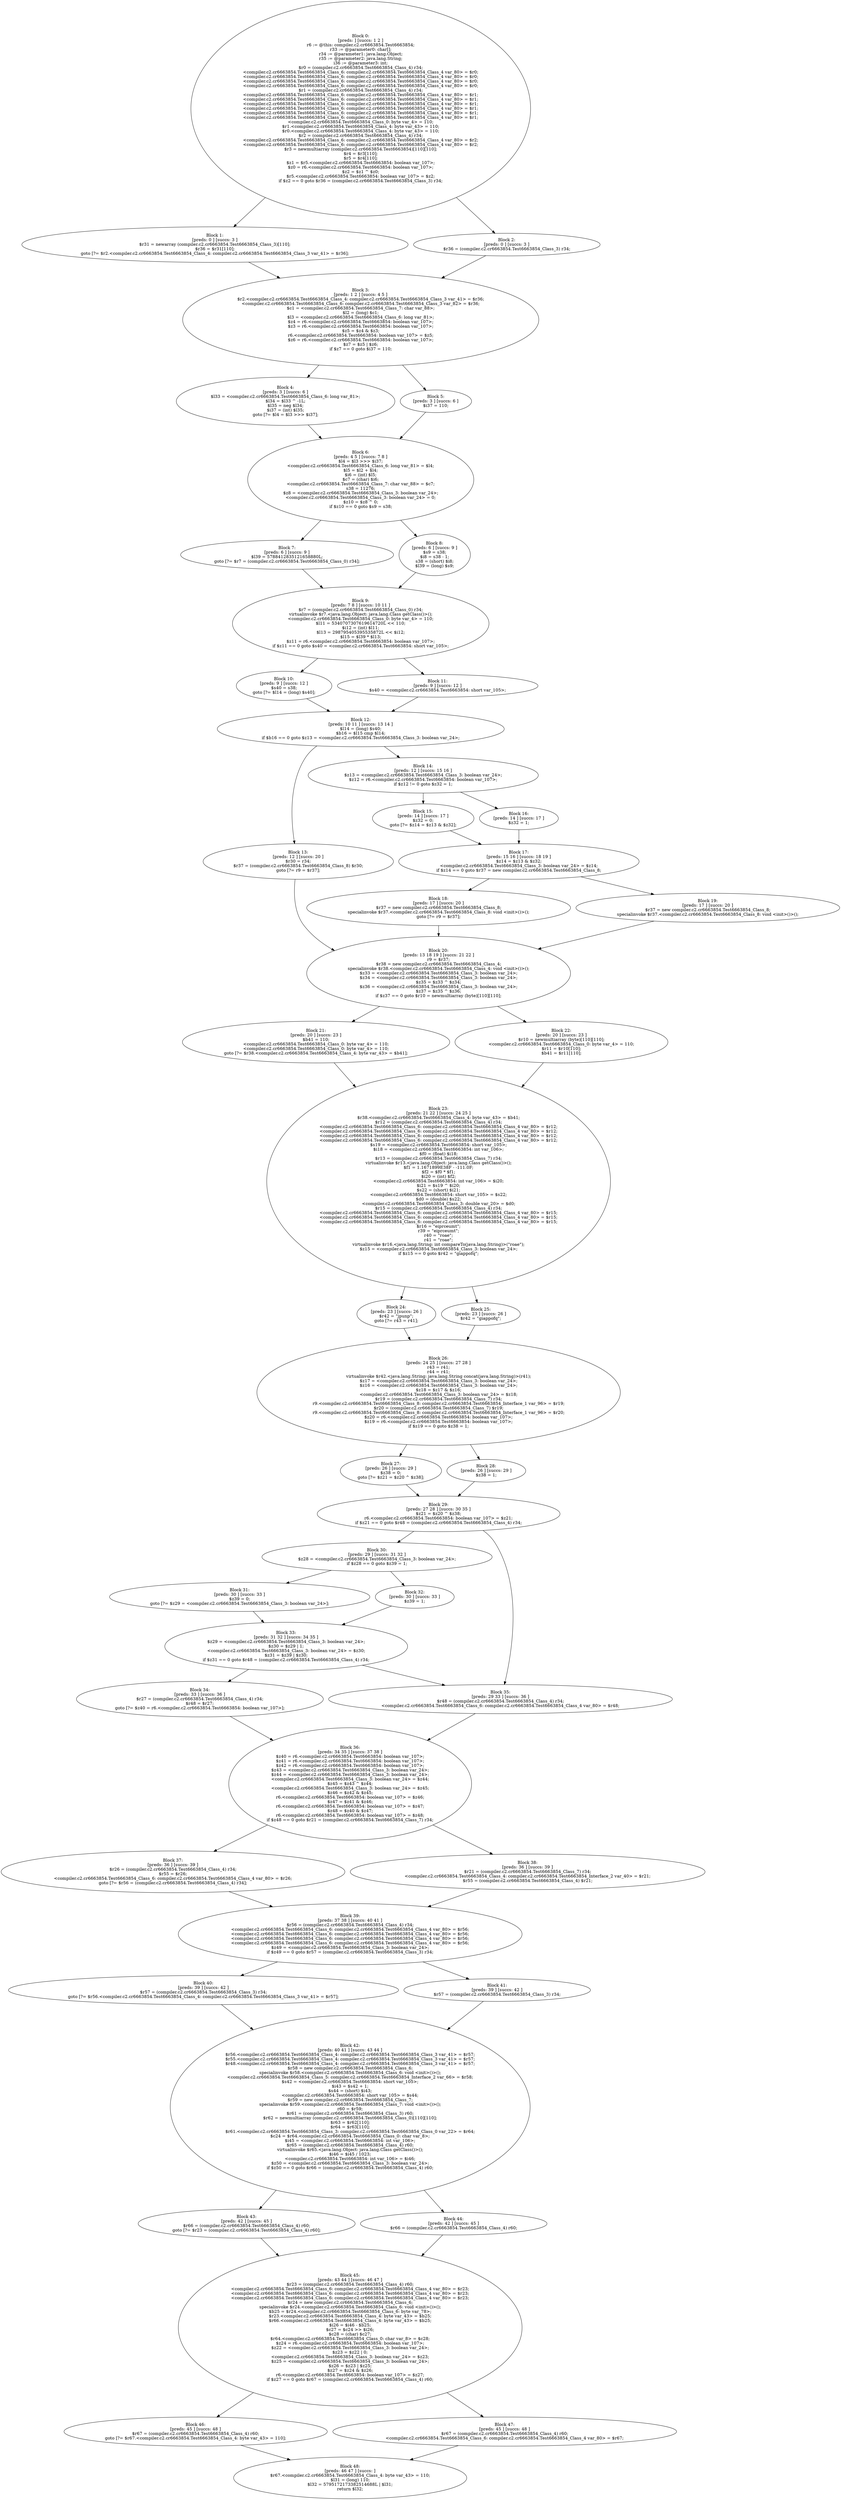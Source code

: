 digraph "unitGraph" {
    "Block 0:
[preds: ] [succs: 1 2 ]
r6 := @this: compiler.c2.cr6663854.Test6663854;
r33 := @parameter0: char[];
r34 := @parameter1: java.lang.Object;
r35 := @parameter2: java.lang.String;
i36 := @parameter3: int;
$r0 = (compiler.c2.cr6663854.Test6663854_Class_4) r34;
<compiler.c2.cr6663854.Test6663854_Class_6: compiler.c2.cr6663854.Test6663854_Class_4 var_80> = $r0;
<compiler.c2.cr6663854.Test6663854_Class_6: compiler.c2.cr6663854.Test6663854_Class_4 var_80> = $r0;
<compiler.c2.cr6663854.Test6663854_Class_6: compiler.c2.cr6663854.Test6663854_Class_4 var_80> = $r0;
<compiler.c2.cr6663854.Test6663854_Class_6: compiler.c2.cr6663854.Test6663854_Class_4 var_80> = $r0;
$r1 = (compiler.c2.cr6663854.Test6663854_Class_4) r34;
<compiler.c2.cr6663854.Test6663854_Class_6: compiler.c2.cr6663854.Test6663854_Class_4 var_80> = $r1;
<compiler.c2.cr6663854.Test6663854_Class_6: compiler.c2.cr6663854.Test6663854_Class_4 var_80> = $r1;
<compiler.c2.cr6663854.Test6663854_Class_6: compiler.c2.cr6663854.Test6663854_Class_4 var_80> = $r1;
<compiler.c2.cr6663854.Test6663854_Class_6: compiler.c2.cr6663854.Test6663854_Class_4 var_80> = $r1;
<compiler.c2.cr6663854.Test6663854_Class_6: compiler.c2.cr6663854.Test6663854_Class_4 var_80> = $r1;
<compiler.c2.cr6663854.Test6663854_Class_6: compiler.c2.cr6663854.Test6663854_Class_4 var_80> = $r1;
<compiler.c2.cr6663854.Test6663854_Class_0: byte var_4> = 110;
$r1.<compiler.c2.cr6663854.Test6663854_Class_4: byte var_43> = 110;
$r0.<compiler.c2.cr6663854.Test6663854_Class_4: byte var_43> = 110;
$r2 = (compiler.c2.cr6663854.Test6663854_Class_4) r34;
<compiler.c2.cr6663854.Test6663854_Class_6: compiler.c2.cr6663854.Test6663854_Class_4 var_80> = $r2;
<compiler.c2.cr6663854.Test6663854_Class_6: compiler.c2.cr6663854.Test6663854_Class_4 var_80> = $r2;
$r3 = newmultiarray (compiler.c2.cr6663854.Test6663854)[110][110];
$r4 = $r3[110];
$r5 = $r4[110];
$z1 = $r5.<compiler.c2.cr6663854.Test6663854: boolean var_107>;
$z0 = r6.<compiler.c2.cr6663854.Test6663854: boolean var_107>;
$z2 = $z1 ^ $z0;
$r5.<compiler.c2.cr6663854.Test6663854: boolean var_107> = $z2;
if $z2 == 0 goto $r36 = (compiler.c2.cr6663854.Test6663854_Class_3) r34;
"
    "Block 1:
[preds: 0 ] [succs: 3 ]
$r31 = newarray (compiler.c2.cr6663854.Test6663854_Class_3)[110];
$r36 = $r31[110];
goto [?= $r2.<compiler.c2.cr6663854.Test6663854_Class_4: compiler.c2.cr6663854.Test6663854_Class_3 var_41> = $r36];
"
    "Block 2:
[preds: 0 ] [succs: 3 ]
$r36 = (compiler.c2.cr6663854.Test6663854_Class_3) r34;
"
    "Block 3:
[preds: 1 2 ] [succs: 4 5 ]
$r2.<compiler.c2.cr6663854.Test6663854_Class_4: compiler.c2.cr6663854.Test6663854_Class_3 var_41> = $r36;
<compiler.c2.cr6663854.Test6663854_Class_6: compiler.c2.cr6663854.Test6663854_Class_3 var_82> = $r36;
$c1 = <compiler.c2.cr6663854.Test6663854_Class_7: char var_88>;
$l2 = (long) $c1;
$l3 = <compiler.c2.cr6663854.Test6663854_Class_6: long var_81>;
$z4 = r6.<compiler.c2.cr6663854.Test6663854: boolean var_107>;
$z3 = r6.<compiler.c2.cr6663854.Test6663854: boolean var_107>;
$z5 = $z4 & $z3;
r6.<compiler.c2.cr6663854.Test6663854: boolean var_107> = $z5;
$z6 = r6.<compiler.c2.cr6663854.Test6663854: boolean var_107>;
$z7 = $z5 | $z6;
if $z7 == 0 goto $i37 = 110;
"
    "Block 4:
[preds: 3 ] [succs: 6 ]
$l33 = <compiler.c2.cr6663854.Test6663854_Class_6: long var_81>;
$l34 = $l33 ^ -1L;
$l35 = neg $l34;
$i37 = (int) $l35;
goto [?= $l4 = $l3 >>> $i37];
"
    "Block 5:
[preds: 3 ] [succs: 6 ]
$i37 = 110;
"
    "Block 6:
[preds: 4 5 ] [succs: 7 8 ]
$l4 = $l3 >>> $i37;
<compiler.c2.cr6663854.Test6663854_Class_6: long var_81> = $l4;
$l5 = $l2 + $l4;
$i6 = (int) $l5;
$c7 = (char) $i6;
<compiler.c2.cr6663854.Test6663854_Class_7: char var_88> = $c7;
s38 = 11276;
$z8 = <compiler.c2.cr6663854.Test6663854_Class_3: boolean var_24>;
<compiler.c2.cr6663854.Test6663854_Class_3: boolean var_24> = 0;
$z10 = $z8 ^ 0;
if $z10 == 0 goto $s9 = s38;
"
    "Block 7:
[preds: 6 ] [succs: 9 ]
$l39 = 5788412835121658880L;
goto [?= $r7 = (compiler.c2.cr6663854.Test6663854_Class_0) r34];
"
    "Block 8:
[preds: 6 ] [succs: 9 ]
$s9 = s38;
$i8 = s38 - 1;
s38 = (short) $i8;
$l39 = (long) $s9;
"
    "Block 9:
[preds: 7 8 ] [succs: 10 11 ]
$r7 = (compiler.c2.cr6663854.Test6663854_Class_0) r34;
virtualinvoke $r7.<java.lang.Object: java.lang.Class getClass()>();
<compiler.c2.cr6663854.Test6663854_Class_0: byte var_4> = 110;
$l11 = 5340707307619614720L << 110;
$i12 = (int) $l11;
$l13 = 298795405395535872L << $i12;
$l15 = $l39 * $l13;
$z11 = r6.<compiler.c2.cr6663854.Test6663854: boolean var_107>;
if $z11 == 0 goto $s40 = <compiler.c2.cr6663854.Test6663854: short var_105>;
"
    "Block 10:
[preds: 9 ] [succs: 12 ]
$s40 = s38;
goto [?= $l14 = (long) $s40];
"
    "Block 11:
[preds: 9 ] [succs: 12 ]
$s40 = <compiler.c2.cr6663854.Test6663854: short var_105>;
"
    "Block 12:
[preds: 10 11 ] [succs: 13 14 ]
$l14 = (long) $s40;
$b16 = $l15 cmp $l14;
if $b16 == 0 goto $z13 = <compiler.c2.cr6663854.Test6663854_Class_3: boolean var_24>;
"
    "Block 13:
[preds: 12 ] [succs: 20 ]
$r30 = r34;
$r37 = (compiler.c2.cr6663854.Test6663854_Class_8) $r30;
goto [?= r9 = $r37];
"
    "Block 14:
[preds: 12 ] [succs: 15 16 ]
$z13 = <compiler.c2.cr6663854.Test6663854_Class_3: boolean var_24>;
$z12 = r6.<compiler.c2.cr6663854.Test6663854: boolean var_107>;
if $z12 != 0 goto $z32 = 1;
"
    "Block 15:
[preds: 14 ] [succs: 17 ]
$z32 = 0;
goto [?= $z14 = $z13 & $z32];
"
    "Block 16:
[preds: 14 ] [succs: 17 ]
$z32 = 1;
"
    "Block 17:
[preds: 15 16 ] [succs: 18 19 ]
$z14 = $z13 & $z32;
<compiler.c2.cr6663854.Test6663854_Class_3: boolean var_24> = $z14;
if $z14 == 0 goto $r37 = new compiler.c2.cr6663854.Test6663854_Class_8;
"
    "Block 18:
[preds: 17 ] [succs: 20 ]
$r37 = new compiler.c2.cr6663854.Test6663854_Class_8;
specialinvoke $r37.<compiler.c2.cr6663854.Test6663854_Class_8: void <init>()>();
goto [?= r9 = $r37];
"
    "Block 19:
[preds: 17 ] [succs: 20 ]
$r37 = new compiler.c2.cr6663854.Test6663854_Class_8;
specialinvoke $r37.<compiler.c2.cr6663854.Test6663854_Class_8: void <init>()>();
"
    "Block 20:
[preds: 13 18 19 ] [succs: 21 22 ]
r9 = $r37;
$r38 = new compiler.c2.cr6663854.Test6663854_Class_4;
specialinvoke $r38.<compiler.c2.cr6663854.Test6663854_Class_4: void <init>()>();
$z33 = <compiler.c2.cr6663854.Test6663854_Class_3: boolean var_24>;
$z34 = <compiler.c2.cr6663854.Test6663854_Class_3: boolean var_24>;
$z35 = $z33 ^ $z34;
$z36 = <compiler.c2.cr6663854.Test6663854_Class_3: boolean var_24>;
$z37 = $z35 ^ $z36;
if $z37 == 0 goto $r10 = newmultiarray (byte)[110][110];
"
    "Block 21:
[preds: 20 ] [succs: 23 ]
$b41 = 110;
<compiler.c2.cr6663854.Test6663854_Class_0: byte var_4> = 110;
<compiler.c2.cr6663854.Test6663854_Class_0: byte var_4> = 110;
goto [?= $r38.<compiler.c2.cr6663854.Test6663854_Class_4: byte var_43> = $b41];
"
    "Block 22:
[preds: 20 ] [succs: 23 ]
$r10 = newmultiarray (byte)[110][110];
<compiler.c2.cr6663854.Test6663854_Class_0: byte var_4> = 110;
$r11 = $r10[110];
$b41 = $r11[110];
"
    "Block 23:
[preds: 21 22 ] [succs: 24 25 ]
$r38.<compiler.c2.cr6663854.Test6663854_Class_4: byte var_43> = $b41;
$r12 = (compiler.c2.cr6663854.Test6663854_Class_4) r34;
<compiler.c2.cr6663854.Test6663854_Class_6: compiler.c2.cr6663854.Test6663854_Class_4 var_80> = $r12;
<compiler.c2.cr6663854.Test6663854_Class_6: compiler.c2.cr6663854.Test6663854_Class_4 var_80> = $r12;
<compiler.c2.cr6663854.Test6663854_Class_6: compiler.c2.cr6663854.Test6663854_Class_4 var_80> = $r12;
<compiler.c2.cr6663854.Test6663854_Class_6: compiler.c2.cr6663854.Test6663854_Class_4 var_80> = $r12;
$s19 = <compiler.c2.cr6663854.Test6663854: short var_105>;
$i18 = <compiler.c2.cr6663854.Test6663854: int var_106>;
$f0 = (float) $i18;
$r13 = (compiler.c2.cr6663854.Test6663854_Class_7) r34;
virtualinvoke $r13.<java.lang.Object: java.lang.Class getClass()>();
$f1 = 1.1671899E38F - -111.0F;
$f2 = $f0 * $f1;
$i20 = (int) $f2;
<compiler.c2.cr6663854.Test6663854: int var_106> = $i20;
$i21 = $s19 ^ $i20;
$s22 = (short) $i21;
<compiler.c2.cr6663854.Test6663854: short var_105> = $s22;
$d0 = (double) $s22;
<compiler.c2.cr6663854.Test6663854_Class_3: double var_20> = $d0;
$r15 = (compiler.c2.cr6663854.Test6663854_Class_4) r34;
<compiler.c2.cr6663854.Test6663854_Class_6: compiler.c2.cr6663854.Test6663854_Class_4 var_80> = $r15;
<compiler.c2.cr6663854.Test6663854_Class_6: compiler.c2.cr6663854.Test6663854_Class_4 var_80> = $r15;
<compiler.c2.cr6663854.Test6663854_Class_6: compiler.c2.cr6663854.Test6663854_Class_4 var_80> = $r15;
$r16 = \"eiprceumt\";
r39 = \"eiprceumt\";
r40 = \"roae\";
r41 = \"roae\";
virtualinvoke $r16.<java.lang.String: int compareTo(java.lang.String)>(\"roae\");
$z15 = <compiler.c2.cr6663854.Test6663854_Class_3: boolean var_24>;
if $z15 == 0 goto $r42 = \"giappofq\";
"
    "Block 24:
[preds: 23 ] [succs: 26 ]
$r42 = \"jpunp\";
goto [?= r43 = r41];
"
    "Block 25:
[preds: 23 ] [succs: 26 ]
$r42 = \"giappofq\";
"
    "Block 26:
[preds: 24 25 ] [succs: 27 28 ]
r43 = r41;
r44 = r41;
virtualinvoke $r42.<java.lang.String: java.lang.String concat(java.lang.String)>(r41);
$z17 = <compiler.c2.cr6663854.Test6663854_Class_3: boolean var_24>;
$z16 = <compiler.c2.cr6663854.Test6663854_Class_3: boolean var_24>;
$z18 = $z17 & $z16;
<compiler.c2.cr6663854.Test6663854_Class_3: boolean var_24> = $z18;
$r19 = (compiler.c2.cr6663854.Test6663854_Class_7) r34;
r9.<compiler.c2.cr6663854.Test6663854_Class_8: compiler.c2.cr6663854.Test6663854_Interface_1 var_96> = $r19;
$r20 = (compiler.c2.cr6663854.Test6663854_Class_7) $r19;
r9.<compiler.c2.cr6663854.Test6663854_Class_8: compiler.c2.cr6663854.Test6663854_Interface_1 var_96> = $r20;
$z20 = r6.<compiler.c2.cr6663854.Test6663854: boolean var_107>;
$z19 = r6.<compiler.c2.cr6663854.Test6663854: boolean var_107>;
if $z19 == 0 goto $z38 = 1;
"
    "Block 27:
[preds: 26 ] [succs: 29 ]
$z38 = 0;
goto [?= $z21 = $z20 ^ $z38];
"
    "Block 28:
[preds: 26 ] [succs: 29 ]
$z38 = 1;
"
    "Block 29:
[preds: 27 28 ] [succs: 30 35 ]
$z21 = $z20 ^ $z38;
r6.<compiler.c2.cr6663854.Test6663854: boolean var_107> = $z21;
if $z21 == 0 goto $r48 = (compiler.c2.cr6663854.Test6663854_Class_4) r34;
"
    "Block 30:
[preds: 29 ] [succs: 31 32 ]
$z28 = <compiler.c2.cr6663854.Test6663854_Class_3: boolean var_24>;
if $z28 == 0 goto $z39 = 1;
"
    "Block 31:
[preds: 30 ] [succs: 33 ]
$z39 = 0;
goto [?= $z29 = <compiler.c2.cr6663854.Test6663854_Class_3: boolean var_24>];
"
    "Block 32:
[preds: 30 ] [succs: 33 ]
$z39 = 1;
"
    "Block 33:
[preds: 31 32 ] [succs: 34 35 ]
$z29 = <compiler.c2.cr6663854.Test6663854_Class_3: boolean var_24>;
$z30 = $z29 | 1;
<compiler.c2.cr6663854.Test6663854_Class_3: boolean var_24> = $z30;
$z31 = $z39 | $z30;
if $z31 == 0 goto $r48 = (compiler.c2.cr6663854.Test6663854_Class_4) r34;
"
    "Block 34:
[preds: 33 ] [succs: 36 ]
$r27 = (compiler.c2.cr6663854.Test6663854_Class_4) r34;
$r48 = $r27;
goto [?= $z40 = r6.<compiler.c2.cr6663854.Test6663854: boolean var_107>];
"
    "Block 35:
[preds: 29 33 ] [succs: 36 ]
$r48 = (compiler.c2.cr6663854.Test6663854_Class_4) r34;
<compiler.c2.cr6663854.Test6663854_Class_6: compiler.c2.cr6663854.Test6663854_Class_4 var_80> = $r48;
"
    "Block 36:
[preds: 34 35 ] [succs: 37 38 ]
$z40 = r6.<compiler.c2.cr6663854.Test6663854: boolean var_107>;
$z41 = r6.<compiler.c2.cr6663854.Test6663854: boolean var_107>;
$z42 = r6.<compiler.c2.cr6663854.Test6663854: boolean var_107>;
$z43 = <compiler.c2.cr6663854.Test6663854_Class_3: boolean var_24>;
$z44 = <compiler.c2.cr6663854.Test6663854_Class_3: boolean var_24>;
<compiler.c2.cr6663854.Test6663854_Class_3: boolean var_24> = $z44;
$z45 = $z43 ^ $z44;
<compiler.c2.cr6663854.Test6663854_Class_3: boolean var_24> = $z45;
$z46 = $z42 & $z45;
r6.<compiler.c2.cr6663854.Test6663854: boolean var_107> = $z46;
$z47 = $z41 & $z46;
r6.<compiler.c2.cr6663854.Test6663854: boolean var_107> = $z47;
$z48 = $z40 & $z47;
r6.<compiler.c2.cr6663854.Test6663854: boolean var_107> = $z48;
if $z48 == 0 goto $r21 = (compiler.c2.cr6663854.Test6663854_Class_7) r34;
"
    "Block 37:
[preds: 36 ] [succs: 39 ]
$r26 = (compiler.c2.cr6663854.Test6663854_Class_4) r34;
$r55 = $r26;
<compiler.c2.cr6663854.Test6663854_Class_6: compiler.c2.cr6663854.Test6663854_Class_4 var_80> = $r26;
goto [?= $r56 = (compiler.c2.cr6663854.Test6663854_Class_4) r34];
"
    "Block 38:
[preds: 36 ] [succs: 39 ]
$r21 = (compiler.c2.cr6663854.Test6663854_Class_7) r34;
<compiler.c2.cr6663854.Test6663854_Class_4: compiler.c2.cr6663854.Test6663854_Interface_2 var_40> = $r21;
$r55 = (compiler.c2.cr6663854.Test6663854_Class_4) $r21;
"
    "Block 39:
[preds: 37 38 ] [succs: 40 41 ]
$r56 = (compiler.c2.cr6663854.Test6663854_Class_4) r34;
<compiler.c2.cr6663854.Test6663854_Class_6: compiler.c2.cr6663854.Test6663854_Class_4 var_80> = $r56;
<compiler.c2.cr6663854.Test6663854_Class_6: compiler.c2.cr6663854.Test6663854_Class_4 var_80> = $r56;
<compiler.c2.cr6663854.Test6663854_Class_6: compiler.c2.cr6663854.Test6663854_Class_4 var_80> = $r56;
<compiler.c2.cr6663854.Test6663854_Class_6: compiler.c2.cr6663854.Test6663854_Class_4 var_80> = $r56;
$z49 = <compiler.c2.cr6663854.Test6663854_Class_3: boolean var_24>;
if $z49 == 0 goto $r57 = (compiler.c2.cr6663854.Test6663854_Class_3) r34;
"
    "Block 40:
[preds: 39 ] [succs: 42 ]
$r57 = (compiler.c2.cr6663854.Test6663854_Class_3) r34;
goto [?= $r56.<compiler.c2.cr6663854.Test6663854_Class_4: compiler.c2.cr6663854.Test6663854_Class_3 var_41> = $r57];
"
    "Block 41:
[preds: 39 ] [succs: 42 ]
$r57 = (compiler.c2.cr6663854.Test6663854_Class_3) r34;
"
    "Block 42:
[preds: 40 41 ] [succs: 43 44 ]
$r56.<compiler.c2.cr6663854.Test6663854_Class_4: compiler.c2.cr6663854.Test6663854_Class_3 var_41> = $r57;
$r55.<compiler.c2.cr6663854.Test6663854_Class_4: compiler.c2.cr6663854.Test6663854_Class_3 var_41> = $r57;
$r48.<compiler.c2.cr6663854.Test6663854_Class_4: compiler.c2.cr6663854.Test6663854_Class_3 var_41> = $r57;
$r58 = new compiler.c2.cr6663854.Test6663854_Class_6;
specialinvoke $r58.<compiler.c2.cr6663854.Test6663854_Class_6: void <init>()>();
<compiler.c2.cr6663854.Test6663854_Class_5: compiler.c2.cr6663854.Test6663854_Interface_2 var_66> = $r58;
$s42 = <compiler.c2.cr6663854.Test6663854: short var_105>;
$i43 = $s42 + 1;
$s44 = (short) $i43;
<compiler.c2.cr6663854.Test6663854: short var_105> = $s44;
$r59 = new compiler.c2.cr6663854.Test6663854_Class_7;
specialinvoke $r59.<compiler.c2.cr6663854.Test6663854_Class_7: void <init>()>();
r60 = $r59;
$r61 = (compiler.c2.cr6663854.Test6663854_Class_3) r60;
$r62 = newmultiarray (compiler.c2.cr6663854.Test6663854_Class_0)[110][110];
$r63 = $r62[110];
$r64 = $r63[110];
$r61.<compiler.c2.cr6663854.Test6663854_Class_3: compiler.c2.cr6663854.Test6663854_Class_0 var_22> = $r64;
$c24 = $r64.<compiler.c2.cr6663854.Test6663854_Class_0: char var_8>;
$i45 = <compiler.c2.cr6663854.Test6663854: int var_106>;
$r65 = (compiler.c2.cr6663854.Test6663854_Class_4) r60;
virtualinvoke $r65.<java.lang.Object: java.lang.Class getClass()>();
$i46 = $i45 / 1023;
<compiler.c2.cr6663854.Test6663854: int var_106> = $i46;
$z50 = <compiler.c2.cr6663854.Test6663854_Class_3: boolean var_24>;
if $z50 == 0 goto $r66 = (compiler.c2.cr6663854.Test6663854_Class_4) r60;
"
    "Block 43:
[preds: 42 ] [succs: 45 ]
$r66 = (compiler.c2.cr6663854.Test6663854_Class_4) r60;
goto [?= $r23 = (compiler.c2.cr6663854.Test6663854_Class_4) r60];
"
    "Block 44:
[preds: 42 ] [succs: 45 ]
$r66 = (compiler.c2.cr6663854.Test6663854_Class_4) r60;
"
    "Block 45:
[preds: 43 44 ] [succs: 46 47 ]
$r23 = (compiler.c2.cr6663854.Test6663854_Class_4) r60;
<compiler.c2.cr6663854.Test6663854_Class_6: compiler.c2.cr6663854.Test6663854_Class_4 var_80> = $r23;
<compiler.c2.cr6663854.Test6663854_Class_6: compiler.c2.cr6663854.Test6663854_Class_4 var_80> = $r23;
<compiler.c2.cr6663854.Test6663854_Class_6: compiler.c2.cr6663854.Test6663854_Class_4 var_80> = $r23;
$r24 = new compiler.c2.cr6663854.Test6663854_Class_6;
specialinvoke $r24.<compiler.c2.cr6663854.Test6663854_Class_6: void <init>()>();
$b25 = $r24.<compiler.c2.cr6663854.Test6663854_Class_6: byte var_78>;
$r23.<compiler.c2.cr6663854.Test6663854_Class_4: byte var_43> = $b25;
$r66.<compiler.c2.cr6663854.Test6663854_Class_4: byte var_43> = $b25;
$i26 = $i46 - $b25;
$c27 = $c24 >> $i26;
$c28 = (char) $c27;
$r64.<compiler.c2.cr6663854.Test6663854_Class_0: char var_8> = $c28;
$z24 = r6.<compiler.c2.cr6663854.Test6663854: boolean var_107>;
$z22 = <compiler.c2.cr6663854.Test6663854_Class_3: boolean var_24>;
$z23 = $z22 | 0;
<compiler.c2.cr6663854.Test6663854_Class_3: boolean var_24> = $z23;
$z25 = <compiler.c2.cr6663854.Test6663854_Class_3: boolean var_24>;
$z26 = $z23 | $z25;
$z27 = $z24 & $z26;
r6.<compiler.c2.cr6663854.Test6663854: boolean var_107> = $z27;
if $z27 == 0 goto $r67 = (compiler.c2.cr6663854.Test6663854_Class_4) r60;
"
    "Block 46:
[preds: 45 ] [succs: 48 ]
$r67 = (compiler.c2.cr6663854.Test6663854_Class_4) r60;
goto [?= $r67.<compiler.c2.cr6663854.Test6663854_Class_4: byte var_43> = 110];
"
    "Block 47:
[preds: 45 ] [succs: 48 ]
$r67 = (compiler.c2.cr6663854.Test6663854_Class_4) r60;
<compiler.c2.cr6663854.Test6663854_Class_6: compiler.c2.cr6663854.Test6663854_Class_4 var_80> = $r67;
"
    "Block 48:
[preds: 46 47 ] [succs: ]
$r67.<compiler.c2.cr6663854.Test6663854_Class_4: byte var_43> = 110;
$l31 = (long) 110;
$l32 = 5795172173382514688L | $l31;
return $l32;
"
    "Block 0:
[preds: ] [succs: 1 2 ]
r6 := @this: compiler.c2.cr6663854.Test6663854;
r33 := @parameter0: char[];
r34 := @parameter1: java.lang.Object;
r35 := @parameter2: java.lang.String;
i36 := @parameter3: int;
$r0 = (compiler.c2.cr6663854.Test6663854_Class_4) r34;
<compiler.c2.cr6663854.Test6663854_Class_6: compiler.c2.cr6663854.Test6663854_Class_4 var_80> = $r0;
<compiler.c2.cr6663854.Test6663854_Class_6: compiler.c2.cr6663854.Test6663854_Class_4 var_80> = $r0;
<compiler.c2.cr6663854.Test6663854_Class_6: compiler.c2.cr6663854.Test6663854_Class_4 var_80> = $r0;
<compiler.c2.cr6663854.Test6663854_Class_6: compiler.c2.cr6663854.Test6663854_Class_4 var_80> = $r0;
$r1 = (compiler.c2.cr6663854.Test6663854_Class_4) r34;
<compiler.c2.cr6663854.Test6663854_Class_6: compiler.c2.cr6663854.Test6663854_Class_4 var_80> = $r1;
<compiler.c2.cr6663854.Test6663854_Class_6: compiler.c2.cr6663854.Test6663854_Class_4 var_80> = $r1;
<compiler.c2.cr6663854.Test6663854_Class_6: compiler.c2.cr6663854.Test6663854_Class_4 var_80> = $r1;
<compiler.c2.cr6663854.Test6663854_Class_6: compiler.c2.cr6663854.Test6663854_Class_4 var_80> = $r1;
<compiler.c2.cr6663854.Test6663854_Class_6: compiler.c2.cr6663854.Test6663854_Class_4 var_80> = $r1;
<compiler.c2.cr6663854.Test6663854_Class_6: compiler.c2.cr6663854.Test6663854_Class_4 var_80> = $r1;
<compiler.c2.cr6663854.Test6663854_Class_0: byte var_4> = 110;
$r1.<compiler.c2.cr6663854.Test6663854_Class_4: byte var_43> = 110;
$r0.<compiler.c2.cr6663854.Test6663854_Class_4: byte var_43> = 110;
$r2 = (compiler.c2.cr6663854.Test6663854_Class_4) r34;
<compiler.c2.cr6663854.Test6663854_Class_6: compiler.c2.cr6663854.Test6663854_Class_4 var_80> = $r2;
<compiler.c2.cr6663854.Test6663854_Class_6: compiler.c2.cr6663854.Test6663854_Class_4 var_80> = $r2;
$r3 = newmultiarray (compiler.c2.cr6663854.Test6663854)[110][110];
$r4 = $r3[110];
$r5 = $r4[110];
$z1 = $r5.<compiler.c2.cr6663854.Test6663854: boolean var_107>;
$z0 = r6.<compiler.c2.cr6663854.Test6663854: boolean var_107>;
$z2 = $z1 ^ $z0;
$r5.<compiler.c2.cr6663854.Test6663854: boolean var_107> = $z2;
if $z2 == 0 goto $r36 = (compiler.c2.cr6663854.Test6663854_Class_3) r34;
"->"Block 1:
[preds: 0 ] [succs: 3 ]
$r31 = newarray (compiler.c2.cr6663854.Test6663854_Class_3)[110];
$r36 = $r31[110];
goto [?= $r2.<compiler.c2.cr6663854.Test6663854_Class_4: compiler.c2.cr6663854.Test6663854_Class_3 var_41> = $r36];
";
    "Block 0:
[preds: ] [succs: 1 2 ]
r6 := @this: compiler.c2.cr6663854.Test6663854;
r33 := @parameter0: char[];
r34 := @parameter1: java.lang.Object;
r35 := @parameter2: java.lang.String;
i36 := @parameter3: int;
$r0 = (compiler.c2.cr6663854.Test6663854_Class_4) r34;
<compiler.c2.cr6663854.Test6663854_Class_6: compiler.c2.cr6663854.Test6663854_Class_4 var_80> = $r0;
<compiler.c2.cr6663854.Test6663854_Class_6: compiler.c2.cr6663854.Test6663854_Class_4 var_80> = $r0;
<compiler.c2.cr6663854.Test6663854_Class_6: compiler.c2.cr6663854.Test6663854_Class_4 var_80> = $r0;
<compiler.c2.cr6663854.Test6663854_Class_6: compiler.c2.cr6663854.Test6663854_Class_4 var_80> = $r0;
$r1 = (compiler.c2.cr6663854.Test6663854_Class_4) r34;
<compiler.c2.cr6663854.Test6663854_Class_6: compiler.c2.cr6663854.Test6663854_Class_4 var_80> = $r1;
<compiler.c2.cr6663854.Test6663854_Class_6: compiler.c2.cr6663854.Test6663854_Class_4 var_80> = $r1;
<compiler.c2.cr6663854.Test6663854_Class_6: compiler.c2.cr6663854.Test6663854_Class_4 var_80> = $r1;
<compiler.c2.cr6663854.Test6663854_Class_6: compiler.c2.cr6663854.Test6663854_Class_4 var_80> = $r1;
<compiler.c2.cr6663854.Test6663854_Class_6: compiler.c2.cr6663854.Test6663854_Class_4 var_80> = $r1;
<compiler.c2.cr6663854.Test6663854_Class_6: compiler.c2.cr6663854.Test6663854_Class_4 var_80> = $r1;
<compiler.c2.cr6663854.Test6663854_Class_0: byte var_4> = 110;
$r1.<compiler.c2.cr6663854.Test6663854_Class_4: byte var_43> = 110;
$r0.<compiler.c2.cr6663854.Test6663854_Class_4: byte var_43> = 110;
$r2 = (compiler.c2.cr6663854.Test6663854_Class_4) r34;
<compiler.c2.cr6663854.Test6663854_Class_6: compiler.c2.cr6663854.Test6663854_Class_4 var_80> = $r2;
<compiler.c2.cr6663854.Test6663854_Class_6: compiler.c2.cr6663854.Test6663854_Class_4 var_80> = $r2;
$r3 = newmultiarray (compiler.c2.cr6663854.Test6663854)[110][110];
$r4 = $r3[110];
$r5 = $r4[110];
$z1 = $r5.<compiler.c2.cr6663854.Test6663854: boolean var_107>;
$z0 = r6.<compiler.c2.cr6663854.Test6663854: boolean var_107>;
$z2 = $z1 ^ $z0;
$r5.<compiler.c2.cr6663854.Test6663854: boolean var_107> = $z2;
if $z2 == 0 goto $r36 = (compiler.c2.cr6663854.Test6663854_Class_3) r34;
"->"Block 2:
[preds: 0 ] [succs: 3 ]
$r36 = (compiler.c2.cr6663854.Test6663854_Class_3) r34;
";
    "Block 1:
[preds: 0 ] [succs: 3 ]
$r31 = newarray (compiler.c2.cr6663854.Test6663854_Class_3)[110];
$r36 = $r31[110];
goto [?= $r2.<compiler.c2.cr6663854.Test6663854_Class_4: compiler.c2.cr6663854.Test6663854_Class_3 var_41> = $r36];
"->"Block 3:
[preds: 1 2 ] [succs: 4 5 ]
$r2.<compiler.c2.cr6663854.Test6663854_Class_4: compiler.c2.cr6663854.Test6663854_Class_3 var_41> = $r36;
<compiler.c2.cr6663854.Test6663854_Class_6: compiler.c2.cr6663854.Test6663854_Class_3 var_82> = $r36;
$c1 = <compiler.c2.cr6663854.Test6663854_Class_7: char var_88>;
$l2 = (long) $c1;
$l3 = <compiler.c2.cr6663854.Test6663854_Class_6: long var_81>;
$z4 = r6.<compiler.c2.cr6663854.Test6663854: boolean var_107>;
$z3 = r6.<compiler.c2.cr6663854.Test6663854: boolean var_107>;
$z5 = $z4 & $z3;
r6.<compiler.c2.cr6663854.Test6663854: boolean var_107> = $z5;
$z6 = r6.<compiler.c2.cr6663854.Test6663854: boolean var_107>;
$z7 = $z5 | $z6;
if $z7 == 0 goto $i37 = 110;
";
    "Block 2:
[preds: 0 ] [succs: 3 ]
$r36 = (compiler.c2.cr6663854.Test6663854_Class_3) r34;
"->"Block 3:
[preds: 1 2 ] [succs: 4 5 ]
$r2.<compiler.c2.cr6663854.Test6663854_Class_4: compiler.c2.cr6663854.Test6663854_Class_3 var_41> = $r36;
<compiler.c2.cr6663854.Test6663854_Class_6: compiler.c2.cr6663854.Test6663854_Class_3 var_82> = $r36;
$c1 = <compiler.c2.cr6663854.Test6663854_Class_7: char var_88>;
$l2 = (long) $c1;
$l3 = <compiler.c2.cr6663854.Test6663854_Class_6: long var_81>;
$z4 = r6.<compiler.c2.cr6663854.Test6663854: boolean var_107>;
$z3 = r6.<compiler.c2.cr6663854.Test6663854: boolean var_107>;
$z5 = $z4 & $z3;
r6.<compiler.c2.cr6663854.Test6663854: boolean var_107> = $z5;
$z6 = r6.<compiler.c2.cr6663854.Test6663854: boolean var_107>;
$z7 = $z5 | $z6;
if $z7 == 0 goto $i37 = 110;
";
    "Block 3:
[preds: 1 2 ] [succs: 4 5 ]
$r2.<compiler.c2.cr6663854.Test6663854_Class_4: compiler.c2.cr6663854.Test6663854_Class_3 var_41> = $r36;
<compiler.c2.cr6663854.Test6663854_Class_6: compiler.c2.cr6663854.Test6663854_Class_3 var_82> = $r36;
$c1 = <compiler.c2.cr6663854.Test6663854_Class_7: char var_88>;
$l2 = (long) $c1;
$l3 = <compiler.c2.cr6663854.Test6663854_Class_6: long var_81>;
$z4 = r6.<compiler.c2.cr6663854.Test6663854: boolean var_107>;
$z3 = r6.<compiler.c2.cr6663854.Test6663854: boolean var_107>;
$z5 = $z4 & $z3;
r6.<compiler.c2.cr6663854.Test6663854: boolean var_107> = $z5;
$z6 = r6.<compiler.c2.cr6663854.Test6663854: boolean var_107>;
$z7 = $z5 | $z6;
if $z7 == 0 goto $i37 = 110;
"->"Block 4:
[preds: 3 ] [succs: 6 ]
$l33 = <compiler.c2.cr6663854.Test6663854_Class_6: long var_81>;
$l34 = $l33 ^ -1L;
$l35 = neg $l34;
$i37 = (int) $l35;
goto [?= $l4 = $l3 >>> $i37];
";
    "Block 3:
[preds: 1 2 ] [succs: 4 5 ]
$r2.<compiler.c2.cr6663854.Test6663854_Class_4: compiler.c2.cr6663854.Test6663854_Class_3 var_41> = $r36;
<compiler.c2.cr6663854.Test6663854_Class_6: compiler.c2.cr6663854.Test6663854_Class_3 var_82> = $r36;
$c1 = <compiler.c2.cr6663854.Test6663854_Class_7: char var_88>;
$l2 = (long) $c1;
$l3 = <compiler.c2.cr6663854.Test6663854_Class_6: long var_81>;
$z4 = r6.<compiler.c2.cr6663854.Test6663854: boolean var_107>;
$z3 = r6.<compiler.c2.cr6663854.Test6663854: boolean var_107>;
$z5 = $z4 & $z3;
r6.<compiler.c2.cr6663854.Test6663854: boolean var_107> = $z5;
$z6 = r6.<compiler.c2.cr6663854.Test6663854: boolean var_107>;
$z7 = $z5 | $z6;
if $z7 == 0 goto $i37 = 110;
"->"Block 5:
[preds: 3 ] [succs: 6 ]
$i37 = 110;
";
    "Block 4:
[preds: 3 ] [succs: 6 ]
$l33 = <compiler.c2.cr6663854.Test6663854_Class_6: long var_81>;
$l34 = $l33 ^ -1L;
$l35 = neg $l34;
$i37 = (int) $l35;
goto [?= $l4 = $l3 >>> $i37];
"->"Block 6:
[preds: 4 5 ] [succs: 7 8 ]
$l4 = $l3 >>> $i37;
<compiler.c2.cr6663854.Test6663854_Class_6: long var_81> = $l4;
$l5 = $l2 + $l4;
$i6 = (int) $l5;
$c7 = (char) $i6;
<compiler.c2.cr6663854.Test6663854_Class_7: char var_88> = $c7;
s38 = 11276;
$z8 = <compiler.c2.cr6663854.Test6663854_Class_3: boolean var_24>;
<compiler.c2.cr6663854.Test6663854_Class_3: boolean var_24> = 0;
$z10 = $z8 ^ 0;
if $z10 == 0 goto $s9 = s38;
";
    "Block 5:
[preds: 3 ] [succs: 6 ]
$i37 = 110;
"->"Block 6:
[preds: 4 5 ] [succs: 7 8 ]
$l4 = $l3 >>> $i37;
<compiler.c2.cr6663854.Test6663854_Class_6: long var_81> = $l4;
$l5 = $l2 + $l4;
$i6 = (int) $l5;
$c7 = (char) $i6;
<compiler.c2.cr6663854.Test6663854_Class_7: char var_88> = $c7;
s38 = 11276;
$z8 = <compiler.c2.cr6663854.Test6663854_Class_3: boolean var_24>;
<compiler.c2.cr6663854.Test6663854_Class_3: boolean var_24> = 0;
$z10 = $z8 ^ 0;
if $z10 == 0 goto $s9 = s38;
";
    "Block 6:
[preds: 4 5 ] [succs: 7 8 ]
$l4 = $l3 >>> $i37;
<compiler.c2.cr6663854.Test6663854_Class_6: long var_81> = $l4;
$l5 = $l2 + $l4;
$i6 = (int) $l5;
$c7 = (char) $i6;
<compiler.c2.cr6663854.Test6663854_Class_7: char var_88> = $c7;
s38 = 11276;
$z8 = <compiler.c2.cr6663854.Test6663854_Class_3: boolean var_24>;
<compiler.c2.cr6663854.Test6663854_Class_3: boolean var_24> = 0;
$z10 = $z8 ^ 0;
if $z10 == 0 goto $s9 = s38;
"->"Block 7:
[preds: 6 ] [succs: 9 ]
$l39 = 5788412835121658880L;
goto [?= $r7 = (compiler.c2.cr6663854.Test6663854_Class_0) r34];
";
    "Block 6:
[preds: 4 5 ] [succs: 7 8 ]
$l4 = $l3 >>> $i37;
<compiler.c2.cr6663854.Test6663854_Class_6: long var_81> = $l4;
$l5 = $l2 + $l4;
$i6 = (int) $l5;
$c7 = (char) $i6;
<compiler.c2.cr6663854.Test6663854_Class_7: char var_88> = $c7;
s38 = 11276;
$z8 = <compiler.c2.cr6663854.Test6663854_Class_3: boolean var_24>;
<compiler.c2.cr6663854.Test6663854_Class_3: boolean var_24> = 0;
$z10 = $z8 ^ 0;
if $z10 == 0 goto $s9 = s38;
"->"Block 8:
[preds: 6 ] [succs: 9 ]
$s9 = s38;
$i8 = s38 - 1;
s38 = (short) $i8;
$l39 = (long) $s9;
";
    "Block 7:
[preds: 6 ] [succs: 9 ]
$l39 = 5788412835121658880L;
goto [?= $r7 = (compiler.c2.cr6663854.Test6663854_Class_0) r34];
"->"Block 9:
[preds: 7 8 ] [succs: 10 11 ]
$r7 = (compiler.c2.cr6663854.Test6663854_Class_0) r34;
virtualinvoke $r7.<java.lang.Object: java.lang.Class getClass()>();
<compiler.c2.cr6663854.Test6663854_Class_0: byte var_4> = 110;
$l11 = 5340707307619614720L << 110;
$i12 = (int) $l11;
$l13 = 298795405395535872L << $i12;
$l15 = $l39 * $l13;
$z11 = r6.<compiler.c2.cr6663854.Test6663854: boolean var_107>;
if $z11 == 0 goto $s40 = <compiler.c2.cr6663854.Test6663854: short var_105>;
";
    "Block 8:
[preds: 6 ] [succs: 9 ]
$s9 = s38;
$i8 = s38 - 1;
s38 = (short) $i8;
$l39 = (long) $s9;
"->"Block 9:
[preds: 7 8 ] [succs: 10 11 ]
$r7 = (compiler.c2.cr6663854.Test6663854_Class_0) r34;
virtualinvoke $r7.<java.lang.Object: java.lang.Class getClass()>();
<compiler.c2.cr6663854.Test6663854_Class_0: byte var_4> = 110;
$l11 = 5340707307619614720L << 110;
$i12 = (int) $l11;
$l13 = 298795405395535872L << $i12;
$l15 = $l39 * $l13;
$z11 = r6.<compiler.c2.cr6663854.Test6663854: boolean var_107>;
if $z11 == 0 goto $s40 = <compiler.c2.cr6663854.Test6663854: short var_105>;
";
    "Block 9:
[preds: 7 8 ] [succs: 10 11 ]
$r7 = (compiler.c2.cr6663854.Test6663854_Class_0) r34;
virtualinvoke $r7.<java.lang.Object: java.lang.Class getClass()>();
<compiler.c2.cr6663854.Test6663854_Class_0: byte var_4> = 110;
$l11 = 5340707307619614720L << 110;
$i12 = (int) $l11;
$l13 = 298795405395535872L << $i12;
$l15 = $l39 * $l13;
$z11 = r6.<compiler.c2.cr6663854.Test6663854: boolean var_107>;
if $z11 == 0 goto $s40 = <compiler.c2.cr6663854.Test6663854: short var_105>;
"->"Block 10:
[preds: 9 ] [succs: 12 ]
$s40 = s38;
goto [?= $l14 = (long) $s40];
";
    "Block 9:
[preds: 7 8 ] [succs: 10 11 ]
$r7 = (compiler.c2.cr6663854.Test6663854_Class_0) r34;
virtualinvoke $r7.<java.lang.Object: java.lang.Class getClass()>();
<compiler.c2.cr6663854.Test6663854_Class_0: byte var_4> = 110;
$l11 = 5340707307619614720L << 110;
$i12 = (int) $l11;
$l13 = 298795405395535872L << $i12;
$l15 = $l39 * $l13;
$z11 = r6.<compiler.c2.cr6663854.Test6663854: boolean var_107>;
if $z11 == 0 goto $s40 = <compiler.c2.cr6663854.Test6663854: short var_105>;
"->"Block 11:
[preds: 9 ] [succs: 12 ]
$s40 = <compiler.c2.cr6663854.Test6663854: short var_105>;
";
    "Block 10:
[preds: 9 ] [succs: 12 ]
$s40 = s38;
goto [?= $l14 = (long) $s40];
"->"Block 12:
[preds: 10 11 ] [succs: 13 14 ]
$l14 = (long) $s40;
$b16 = $l15 cmp $l14;
if $b16 == 0 goto $z13 = <compiler.c2.cr6663854.Test6663854_Class_3: boolean var_24>;
";
    "Block 11:
[preds: 9 ] [succs: 12 ]
$s40 = <compiler.c2.cr6663854.Test6663854: short var_105>;
"->"Block 12:
[preds: 10 11 ] [succs: 13 14 ]
$l14 = (long) $s40;
$b16 = $l15 cmp $l14;
if $b16 == 0 goto $z13 = <compiler.c2.cr6663854.Test6663854_Class_3: boolean var_24>;
";
    "Block 12:
[preds: 10 11 ] [succs: 13 14 ]
$l14 = (long) $s40;
$b16 = $l15 cmp $l14;
if $b16 == 0 goto $z13 = <compiler.c2.cr6663854.Test6663854_Class_3: boolean var_24>;
"->"Block 13:
[preds: 12 ] [succs: 20 ]
$r30 = r34;
$r37 = (compiler.c2.cr6663854.Test6663854_Class_8) $r30;
goto [?= r9 = $r37];
";
    "Block 12:
[preds: 10 11 ] [succs: 13 14 ]
$l14 = (long) $s40;
$b16 = $l15 cmp $l14;
if $b16 == 0 goto $z13 = <compiler.c2.cr6663854.Test6663854_Class_3: boolean var_24>;
"->"Block 14:
[preds: 12 ] [succs: 15 16 ]
$z13 = <compiler.c2.cr6663854.Test6663854_Class_3: boolean var_24>;
$z12 = r6.<compiler.c2.cr6663854.Test6663854: boolean var_107>;
if $z12 != 0 goto $z32 = 1;
";
    "Block 13:
[preds: 12 ] [succs: 20 ]
$r30 = r34;
$r37 = (compiler.c2.cr6663854.Test6663854_Class_8) $r30;
goto [?= r9 = $r37];
"->"Block 20:
[preds: 13 18 19 ] [succs: 21 22 ]
r9 = $r37;
$r38 = new compiler.c2.cr6663854.Test6663854_Class_4;
specialinvoke $r38.<compiler.c2.cr6663854.Test6663854_Class_4: void <init>()>();
$z33 = <compiler.c2.cr6663854.Test6663854_Class_3: boolean var_24>;
$z34 = <compiler.c2.cr6663854.Test6663854_Class_3: boolean var_24>;
$z35 = $z33 ^ $z34;
$z36 = <compiler.c2.cr6663854.Test6663854_Class_3: boolean var_24>;
$z37 = $z35 ^ $z36;
if $z37 == 0 goto $r10 = newmultiarray (byte)[110][110];
";
    "Block 14:
[preds: 12 ] [succs: 15 16 ]
$z13 = <compiler.c2.cr6663854.Test6663854_Class_3: boolean var_24>;
$z12 = r6.<compiler.c2.cr6663854.Test6663854: boolean var_107>;
if $z12 != 0 goto $z32 = 1;
"->"Block 15:
[preds: 14 ] [succs: 17 ]
$z32 = 0;
goto [?= $z14 = $z13 & $z32];
";
    "Block 14:
[preds: 12 ] [succs: 15 16 ]
$z13 = <compiler.c2.cr6663854.Test6663854_Class_3: boolean var_24>;
$z12 = r6.<compiler.c2.cr6663854.Test6663854: boolean var_107>;
if $z12 != 0 goto $z32 = 1;
"->"Block 16:
[preds: 14 ] [succs: 17 ]
$z32 = 1;
";
    "Block 15:
[preds: 14 ] [succs: 17 ]
$z32 = 0;
goto [?= $z14 = $z13 & $z32];
"->"Block 17:
[preds: 15 16 ] [succs: 18 19 ]
$z14 = $z13 & $z32;
<compiler.c2.cr6663854.Test6663854_Class_3: boolean var_24> = $z14;
if $z14 == 0 goto $r37 = new compiler.c2.cr6663854.Test6663854_Class_8;
";
    "Block 16:
[preds: 14 ] [succs: 17 ]
$z32 = 1;
"->"Block 17:
[preds: 15 16 ] [succs: 18 19 ]
$z14 = $z13 & $z32;
<compiler.c2.cr6663854.Test6663854_Class_3: boolean var_24> = $z14;
if $z14 == 0 goto $r37 = new compiler.c2.cr6663854.Test6663854_Class_8;
";
    "Block 17:
[preds: 15 16 ] [succs: 18 19 ]
$z14 = $z13 & $z32;
<compiler.c2.cr6663854.Test6663854_Class_3: boolean var_24> = $z14;
if $z14 == 0 goto $r37 = new compiler.c2.cr6663854.Test6663854_Class_8;
"->"Block 18:
[preds: 17 ] [succs: 20 ]
$r37 = new compiler.c2.cr6663854.Test6663854_Class_8;
specialinvoke $r37.<compiler.c2.cr6663854.Test6663854_Class_8: void <init>()>();
goto [?= r9 = $r37];
";
    "Block 17:
[preds: 15 16 ] [succs: 18 19 ]
$z14 = $z13 & $z32;
<compiler.c2.cr6663854.Test6663854_Class_3: boolean var_24> = $z14;
if $z14 == 0 goto $r37 = new compiler.c2.cr6663854.Test6663854_Class_8;
"->"Block 19:
[preds: 17 ] [succs: 20 ]
$r37 = new compiler.c2.cr6663854.Test6663854_Class_8;
specialinvoke $r37.<compiler.c2.cr6663854.Test6663854_Class_8: void <init>()>();
";
    "Block 18:
[preds: 17 ] [succs: 20 ]
$r37 = new compiler.c2.cr6663854.Test6663854_Class_8;
specialinvoke $r37.<compiler.c2.cr6663854.Test6663854_Class_8: void <init>()>();
goto [?= r9 = $r37];
"->"Block 20:
[preds: 13 18 19 ] [succs: 21 22 ]
r9 = $r37;
$r38 = new compiler.c2.cr6663854.Test6663854_Class_4;
specialinvoke $r38.<compiler.c2.cr6663854.Test6663854_Class_4: void <init>()>();
$z33 = <compiler.c2.cr6663854.Test6663854_Class_3: boolean var_24>;
$z34 = <compiler.c2.cr6663854.Test6663854_Class_3: boolean var_24>;
$z35 = $z33 ^ $z34;
$z36 = <compiler.c2.cr6663854.Test6663854_Class_3: boolean var_24>;
$z37 = $z35 ^ $z36;
if $z37 == 0 goto $r10 = newmultiarray (byte)[110][110];
";
    "Block 19:
[preds: 17 ] [succs: 20 ]
$r37 = new compiler.c2.cr6663854.Test6663854_Class_8;
specialinvoke $r37.<compiler.c2.cr6663854.Test6663854_Class_8: void <init>()>();
"->"Block 20:
[preds: 13 18 19 ] [succs: 21 22 ]
r9 = $r37;
$r38 = new compiler.c2.cr6663854.Test6663854_Class_4;
specialinvoke $r38.<compiler.c2.cr6663854.Test6663854_Class_4: void <init>()>();
$z33 = <compiler.c2.cr6663854.Test6663854_Class_3: boolean var_24>;
$z34 = <compiler.c2.cr6663854.Test6663854_Class_3: boolean var_24>;
$z35 = $z33 ^ $z34;
$z36 = <compiler.c2.cr6663854.Test6663854_Class_3: boolean var_24>;
$z37 = $z35 ^ $z36;
if $z37 == 0 goto $r10 = newmultiarray (byte)[110][110];
";
    "Block 20:
[preds: 13 18 19 ] [succs: 21 22 ]
r9 = $r37;
$r38 = new compiler.c2.cr6663854.Test6663854_Class_4;
specialinvoke $r38.<compiler.c2.cr6663854.Test6663854_Class_4: void <init>()>();
$z33 = <compiler.c2.cr6663854.Test6663854_Class_3: boolean var_24>;
$z34 = <compiler.c2.cr6663854.Test6663854_Class_3: boolean var_24>;
$z35 = $z33 ^ $z34;
$z36 = <compiler.c2.cr6663854.Test6663854_Class_3: boolean var_24>;
$z37 = $z35 ^ $z36;
if $z37 == 0 goto $r10 = newmultiarray (byte)[110][110];
"->"Block 21:
[preds: 20 ] [succs: 23 ]
$b41 = 110;
<compiler.c2.cr6663854.Test6663854_Class_0: byte var_4> = 110;
<compiler.c2.cr6663854.Test6663854_Class_0: byte var_4> = 110;
goto [?= $r38.<compiler.c2.cr6663854.Test6663854_Class_4: byte var_43> = $b41];
";
    "Block 20:
[preds: 13 18 19 ] [succs: 21 22 ]
r9 = $r37;
$r38 = new compiler.c2.cr6663854.Test6663854_Class_4;
specialinvoke $r38.<compiler.c2.cr6663854.Test6663854_Class_4: void <init>()>();
$z33 = <compiler.c2.cr6663854.Test6663854_Class_3: boolean var_24>;
$z34 = <compiler.c2.cr6663854.Test6663854_Class_3: boolean var_24>;
$z35 = $z33 ^ $z34;
$z36 = <compiler.c2.cr6663854.Test6663854_Class_3: boolean var_24>;
$z37 = $z35 ^ $z36;
if $z37 == 0 goto $r10 = newmultiarray (byte)[110][110];
"->"Block 22:
[preds: 20 ] [succs: 23 ]
$r10 = newmultiarray (byte)[110][110];
<compiler.c2.cr6663854.Test6663854_Class_0: byte var_4> = 110;
$r11 = $r10[110];
$b41 = $r11[110];
";
    "Block 21:
[preds: 20 ] [succs: 23 ]
$b41 = 110;
<compiler.c2.cr6663854.Test6663854_Class_0: byte var_4> = 110;
<compiler.c2.cr6663854.Test6663854_Class_0: byte var_4> = 110;
goto [?= $r38.<compiler.c2.cr6663854.Test6663854_Class_4: byte var_43> = $b41];
"->"Block 23:
[preds: 21 22 ] [succs: 24 25 ]
$r38.<compiler.c2.cr6663854.Test6663854_Class_4: byte var_43> = $b41;
$r12 = (compiler.c2.cr6663854.Test6663854_Class_4) r34;
<compiler.c2.cr6663854.Test6663854_Class_6: compiler.c2.cr6663854.Test6663854_Class_4 var_80> = $r12;
<compiler.c2.cr6663854.Test6663854_Class_6: compiler.c2.cr6663854.Test6663854_Class_4 var_80> = $r12;
<compiler.c2.cr6663854.Test6663854_Class_6: compiler.c2.cr6663854.Test6663854_Class_4 var_80> = $r12;
<compiler.c2.cr6663854.Test6663854_Class_6: compiler.c2.cr6663854.Test6663854_Class_4 var_80> = $r12;
$s19 = <compiler.c2.cr6663854.Test6663854: short var_105>;
$i18 = <compiler.c2.cr6663854.Test6663854: int var_106>;
$f0 = (float) $i18;
$r13 = (compiler.c2.cr6663854.Test6663854_Class_7) r34;
virtualinvoke $r13.<java.lang.Object: java.lang.Class getClass()>();
$f1 = 1.1671899E38F - -111.0F;
$f2 = $f0 * $f1;
$i20 = (int) $f2;
<compiler.c2.cr6663854.Test6663854: int var_106> = $i20;
$i21 = $s19 ^ $i20;
$s22 = (short) $i21;
<compiler.c2.cr6663854.Test6663854: short var_105> = $s22;
$d0 = (double) $s22;
<compiler.c2.cr6663854.Test6663854_Class_3: double var_20> = $d0;
$r15 = (compiler.c2.cr6663854.Test6663854_Class_4) r34;
<compiler.c2.cr6663854.Test6663854_Class_6: compiler.c2.cr6663854.Test6663854_Class_4 var_80> = $r15;
<compiler.c2.cr6663854.Test6663854_Class_6: compiler.c2.cr6663854.Test6663854_Class_4 var_80> = $r15;
<compiler.c2.cr6663854.Test6663854_Class_6: compiler.c2.cr6663854.Test6663854_Class_4 var_80> = $r15;
$r16 = \"eiprceumt\";
r39 = \"eiprceumt\";
r40 = \"roae\";
r41 = \"roae\";
virtualinvoke $r16.<java.lang.String: int compareTo(java.lang.String)>(\"roae\");
$z15 = <compiler.c2.cr6663854.Test6663854_Class_3: boolean var_24>;
if $z15 == 0 goto $r42 = \"giappofq\";
";
    "Block 22:
[preds: 20 ] [succs: 23 ]
$r10 = newmultiarray (byte)[110][110];
<compiler.c2.cr6663854.Test6663854_Class_0: byte var_4> = 110;
$r11 = $r10[110];
$b41 = $r11[110];
"->"Block 23:
[preds: 21 22 ] [succs: 24 25 ]
$r38.<compiler.c2.cr6663854.Test6663854_Class_4: byte var_43> = $b41;
$r12 = (compiler.c2.cr6663854.Test6663854_Class_4) r34;
<compiler.c2.cr6663854.Test6663854_Class_6: compiler.c2.cr6663854.Test6663854_Class_4 var_80> = $r12;
<compiler.c2.cr6663854.Test6663854_Class_6: compiler.c2.cr6663854.Test6663854_Class_4 var_80> = $r12;
<compiler.c2.cr6663854.Test6663854_Class_6: compiler.c2.cr6663854.Test6663854_Class_4 var_80> = $r12;
<compiler.c2.cr6663854.Test6663854_Class_6: compiler.c2.cr6663854.Test6663854_Class_4 var_80> = $r12;
$s19 = <compiler.c2.cr6663854.Test6663854: short var_105>;
$i18 = <compiler.c2.cr6663854.Test6663854: int var_106>;
$f0 = (float) $i18;
$r13 = (compiler.c2.cr6663854.Test6663854_Class_7) r34;
virtualinvoke $r13.<java.lang.Object: java.lang.Class getClass()>();
$f1 = 1.1671899E38F - -111.0F;
$f2 = $f0 * $f1;
$i20 = (int) $f2;
<compiler.c2.cr6663854.Test6663854: int var_106> = $i20;
$i21 = $s19 ^ $i20;
$s22 = (short) $i21;
<compiler.c2.cr6663854.Test6663854: short var_105> = $s22;
$d0 = (double) $s22;
<compiler.c2.cr6663854.Test6663854_Class_3: double var_20> = $d0;
$r15 = (compiler.c2.cr6663854.Test6663854_Class_4) r34;
<compiler.c2.cr6663854.Test6663854_Class_6: compiler.c2.cr6663854.Test6663854_Class_4 var_80> = $r15;
<compiler.c2.cr6663854.Test6663854_Class_6: compiler.c2.cr6663854.Test6663854_Class_4 var_80> = $r15;
<compiler.c2.cr6663854.Test6663854_Class_6: compiler.c2.cr6663854.Test6663854_Class_4 var_80> = $r15;
$r16 = \"eiprceumt\";
r39 = \"eiprceumt\";
r40 = \"roae\";
r41 = \"roae\";
virtualinvoke $r16.<java.lang.String: int compareTo(java.lang.String)>(\"roae\");
$z15 = <compiler.c2.cr6663854.Test6663854_Class_3: boolean var_24>;
if $z15 == 0 goto $r42 = \"giappofq\";
";
    "Block 23:
[preds: 21 22 ] [succs: 24 25 ]
$r38.<compiler.c2.cr6663854.Test6663854_Class_4: byte var_43> = $b41;
$r12 = (compiler.c2.cr6663854.Test6663854_Class_4) r34;
<compiler.c2.cr6663854.Test6663854_Class_6: compiler.c2.cr6663854.Test6663854_Class_4 var_80> = $r12;
<compiler.c2.cr6663854.Test6663854_Class_6: compiler.c2.cr6663854.Test6663854_Class_4 var_80> = $r12;
<compiler.c2.cr6663854.Test6663854_Class_6: compiler.c2.cr6663854.Test6663854_Class_4 var_80> = $r12;
<compiler.c2.cr6663854.Test6663854_Class_6: compiler.c2.cr6663854.Test6663854_Class_4 var_80> = $r12;
$s19 = <compiler.c2.cr6663854.Test6663854: short var_105>;
$i18 = <compiler.c2.cr6663854.Test6663854: int var_106>;
$f0 = (float) $i18;
$r13 = (compiler.c2.cr6663854.Test6663854_Class_7) r34;
virtualinvoke $r13.<java.lang.Object: java.lang.Class getClass()>();
$f1 = 1.1671899E38F - -111.0F;
$f2 = $f0 * $f1;
$i20 = (int) $f2;
<compiler.c2.cr6663854.Test6663854: int var_106> = $i20;
$i21 = $s19 ^ $i20;
$s22 = (short) $i21;
<compiler.c2.cr6663854.Test6663854: short var_105> = $s22;
$d0 = (double) $s22;
<compiler.c2.cr6663854.Test6663854_Class_3: double var_20> = $d0;
$r15 = (compiler.c2.cr6663854.Test6663854_Class_4) r34;
<compiler.c2.cr6663854.Test6663854_Class_6: compiler.c2.cr6663854.Test6663854_Class_4 var_80> = $r15;
<compiler.c2.cr6663854.Test6663854_Class_6: compiler.c2.cr6663854.Test6663854_Class_4 var_80> = $r15;
<compiler.c2.cr6663854.Test6663854_Class_6: compiler.c2.cr6663854.Test6663854_Class_4 var_80> = $r15;
$r16 = \"eiprceumt\";
r39 = \"eiprceumt\";
r40 = \"roae\";
r41 = \"roae\";
virtualinvoke $r16.<java.lang.String: int compareTo(java.lang.String)>(\"roae\");
$z15 = <compiler.c2.cr6663854.Test6663854_Class_3: boolean var_24>;
if $z15 == 0 goto $r42 = \"giappofq\";
"->"Block 24:
[preds: 23 ] [succs: 26 ]
$r42 = \"jpunp\";
goto [?= r43 = r41];
";
    "Block 23:
[preds: 21 22 ] [succs: 24 25 ]
$r38.<compiler.c2.cr6663854.Test6663854_Class_4: byte var_43> = $b41;
$r12 = (compiler.c2.cr6663854.Test6663854_Class_4) r34;
<compiler.c2.cr6663854.Test6663854_Class_6: compiler.c2.cr6663854.Test6663854_Class_4 var_80> = $r12;
<compiler.c2.cr6663854.Test6663854_Class_6: compiler.c2.cr6663854.Test6663854_Class_4 var_80> = $r12;
<compiler.c2.cr6663854.Test6663854_Class_6: compiler.c2.cr6663854.Test6663854_Class_4 var_80> = $r12;
<compiler.c2.cr6663854.Test6663854_Class_6: compiler.c2.cr6663854.Test6663854_Class_4 var_80> = $r12;
$s19 = <compiler.c2.cr6663854.Test6663854: short var_105>;
$i18 = <compiler.c2.cr6663854.Test6663854: int var_106>;
$f0 = (float) $i18;
$r13 = (compiler.c2.cr6663854.Test6663854_Class_7) r34;
virtualinvoke $r13.<java.lang.Object: java.lang.Class getClass()>();
$f1 = 1.1671899E38F - -111.0F;
$f2 = $f0 * $f1;
$i20 = (int) $f2;
<compiler.c2.cr6663854.Test6663854: int var_106> = $i20;
$i21 = $s19 ^ $i20;
$s22 = (short) $i21;
<compiler.c2.cr6663854.Test6663854: short var_105> = $s22;
$d0 = (double) $s22;
<compiler.c2.cr6663854.Test6663854_Class_3: double var_20> = $d0;
$r15 = (compiler.c2.cr6663854.Test6663854_Class_4) r34;
<compiler.c2.cr6663854.Test6663854_Class_6: compiler.c2.cr6663854.Test6663854_Class_4 var_80> = $r15;
<compiler.c2.cr6663854.Test6663854_Class_6: compiler.c2.cr6663854.Test6663854_Class_4 var_80> = $r15;
<compiler.c2.cr6663854.Test6663854_Class_6: compiler.c2.cr6663854.Test6663854_Class_4 var_80> = $r15;
$r16 = \"eiprceumt\";
r39 = \"eiprceumt\";
r40 = \"roae\";
r41 = \"roae\";
virtualinvoke $r16.<java.lang.String: int compareTo(java.lang.String)>(\"roae\");
$z15 = <compiler.c2.cr6663854.Test6663854_Class_3: boolean var_24>;
if $z15 == 0 goto $r42 = \"giappofq\";
"->"Block 25:
[preds: 23 ] [succs: 26 ]
$r42 = \"giappofq\";
";
    "Block 24:
[preds: 23 ] [succs: 26 ]
$r42 = \"jpunp\";
goto [?= r43 = r41];
"->"Block 26:
[preds: 24 25 ] [succs: 27 28 ]
r43 = r41;
r44 = r41;
virtualinvoke $r42.<java.lang.String: java.lang.String concat(java.lang.String)>(r41);
$z17 = <compiler.c2.cr6663854.Test6663854_Class_3: boolean var_24>;
$z16 = <compiler.c2.cr6663854.Test6663854_Class_3: boolean var_24>;
$z18 = $z17 & $z16;
<compiler.c2.cr6663854.Test6663854_Class_3: boolean var_24> = $z18;
$r19 = (compiler.c2.cr6663854.Test6663854_Class_7) r34;
r9.<compiler.c2.cr6663854.Test6663854_Class_8: compiler.c2.cr6663854.Test6663854_Interface_1 var_96> = $r19;
$r20 = (compiler.c2.cr6663854.Test6663854_Class_7) $r19;
r9.<compiler.c2.cr6663854.Test6663854_Class_8: compiler.c2.cr6663854.Test6663854_Interface_1 var_96> = $r20;
$z20 = r6.<compiler.c2.cr6663854.Test6663854: boolean var_107>;
$z19 = r6.<compiler.c2.cr6663854.Test6663854: boolean var_107>;
if $z19 == 0 goto $z38 = 1;
";
    "Block 25:
[preds: 23 ] [succs: 26 ]
$r42 = \"giappofq\";
"->"Block 26:
[preds: 24 25 ] [succs: 27 28 ]
r43 = r41;
r44 = r41;
virtualinvoke $r42.<java.lang.String: java.lang.String concat(java.lang.String)>(r41);
$z17 = <compiler.c2.cr6663854.Test6663854_Class_3: boolean var_24>;
$z16 = <compiler.c2.cr6663854.Test6663854_Class_3: boolean var_24>;
$z18 = $z17 & $z16;
<compiler.c2.cr6663854.Test6663854_Class_3: boolean var_24> = $z18;
$r19 = (compiler.c2.cr6663854.Test6663854_Class_7) r34;
r9.<compiler.c2.cr6663854.Test6663854_Class_8: compiler.c2.cr6663854.Test6663854_Interface_1 var_96> = $r19;
$r20 = (compiler.c2.cr6663854.Test6663854_Class_7) $r19;
r9.<compiler.c2.cr6663854.Test6663854_Class_8: compiler.c2.cr6663854.Test6663854_Interface_1 var_96> = $r20;
$z20 = r6.<compiler.c2.cr6663854.Test6663854: boolean var_107>;
$z19 = r6.<compiler.c2.cr6663854.Test6663854: boolean var_107>;
if $z19 == 0 goto $z38 = 1;
";
    "Block 26:
[preds: 24 25 ] [succs: 27 28 ]
r43 = r41;
r44 = r41;
virtualinvoke $r42.<java.lang.String: java.lang.String concat(java.lang.String)>(r41);
$z17 = <compiler.c2.cr6663854.Test6663854_Class_3: boolean var_24>;
$z16 = <compiler.c2.cr6663854.Test6663854_Class_3: boolean var_24>;
$z18 = $z17 & $z16;
<compiler.c2.cr6663854.Test6663854_Class_3: boolean var_24> = $z18;
$r19 = (compiler.c2.cr6663854.Test6663854_Class_7) r34;
r9.<compiler.c2.cr6663854.Test6663854_Class_8: compiler.c2.cr6663854.Test6663854_Interface_1 var_96> = $r19;
$r20 = (compiler.c2.cr6663854.Test6663854_Class_7) $r19;
r9.<compiler.c2.cr6663854.Test6663854_Class_8: compiler.c2.cr6663854.Test6663854_Interface_1 var_96> = $r20;
$z20 = r6.<compiler.c2.cr6663854.Test6663854: boolean var_107>;
$z19 = r6.<compiler.c2.cr6663854.Test6663854: boolean var_107>;
if $z19 == 0 goto $z38 = 1;
"->"Block 27:
[preds: 26 ] [succs: 29 ]
$z38 = 0;
goto [?= $z21 = $z20 ^ $z38];
";
    "Block 26:
[preds: 24 25 ] [succs: 27 28 ]
r43 = r41;
r44 = r41;
virtualinvoke $r42.<java.lang.String: java.lang.String concat(java.lang.String)>(r41);
$z17 = <compiler.c2.cr6663854.Test6663854_Class_3: boolean var_24>;
$z16 = <compiler.c2.cr6663854.Test6663854_Class_3: boolean var_24>;
$z18 = $z17 & $z16;
<compiler.c2.cr6663854.Test6663854_Class_3: boolean var_24> = $z18;
$r19 = (compiler.c2.cr6663854.Test6663854_Class_7) r34;
r9.<compiler.c2.cr6663854.Test6663854_Class_8: compiler.c2.cr6663854.Test6663854_Interface_1 var_96> = $r19;
$r20 = (compiler.c2.cr6663854.Test6663854_Class_7) $r19;
r9.<compiler.c2.cr6663854.Test6663854_Class_8: compiler.c2.cr6663854.Test6663854_Interface_1 var_96> = $r20;
$z20 = r6.<compiler.c2.cr6663854.Test6663854: boolean var_107>;
$z19 = r6.<compiler.c2.cr6663854.Test6663854: boolean var_107>;
if $z19 == 0 goto $z38 = 1;
"->"Block 28:
[preds: 26 ] [succs: 29 ]
$z38 = 1;
";
    "Block 27:
[preds: 26 ] [succs: 29 ]
$z38 = 0;
goto [?= $z21 = $z20 ^ $z38];
"->"Block 29:
[preds: 27 28 ] [succs: 30 35 ]
$z21 = $z20 ^ $z38;
r6.<compiler.c2.cr6663854.Test6663854: boolean var_107> = $z21;
if $z21 == 0 goto $r48 = (compiler.c2.cr6663854.Test6663854_Class_4) r34;
";
    "Block 28:
[preds: 26 ] [succs: 29 ]
$z38 = 1;
"->"Block 29:
[preds: 27 28 ] [succs: 30 35 ]
$z21 = $z20 ^ $z38;
r6.<compiler.c2.cr6663854.Test6663854: boolean var_107> = $z21;
if $z21 == 0 goto $r48 = (compiler.c2.cr6663854.Test6663854_Class_4) r34;
";
    "Block 29:
[preds: 27 28 ] [succs: 30 35 ]
$z21 = $z20 ^ $z38;
r6.<compiler.c2.cr6663854.Test6663854: boolean var_107> = $z21;
if $z21 == 0 goto $r48 = (compiler.c2.cr6663854.Test6663854_Class_4) r34;
"->"Block 30:
[preds: 29 ] [succs: 31 32 ]
$z28 = <compiler.c2.cr6663854.Test6663854_Class_3: boolean var_24>;
if $z28 == 0 goto $z39 = 1;
";
    "Block 29:
[preds: 27 28 ] [succs: 30 35 ]
$z21 = $z20 ^ $z38;
r6.<compiler.c2.cr6663854.Test6663854: boolean var_107> = $z21;
if $z21 == 0 goto $r48 = (compiler.c2.cr6663854.Test6663854_Class_4) r34;
"->"Block 35:
[preds: 29 33 ] [succs: 36 ]
$r48 = (compiler.c2.cr6663854.Test6663854_Class_4) r34;
<compiler.c2.cr6663854.Test6663854_Class_6: compiler.c2.cr6663854.Test6663854_Class_4 var_80> = $r48;
";
    "Block 30:
[preds: 29 ] [succs: 31 32 ]
$z28 = <compiler.c2.cr6663854.Test6663854_Class_3: boolean var_24>;
if $z28 == 0 goto $z39 = 1;
"->"Block 31:
[preds: 30 ] [succs: 33 ]
$z39 = 0;
goto [?= $z29 = <compiler.c2.cr6663854.Test6663854_Class_3: boolean var_24>];
";
    "Block 30:
[preds: 29 ] [succs: 31 32 ]
$z28 = <compiler.c2.cr6663854.Test6663854_Class_3: boolean var_24>;
if $z28 == 0 goto $z39 = 1;
"->"Block 32:
[preds: 30 ] [succs: 33 ]
$z39 = 1;
";
    "Block 31:
[preds: 30 ] [succs: 33 ]
$z39 = 0;
goto [?= $z29 = <compiler.c2.cr6663854.Test6663854_Class_3: boolean var_24>];
"->"Block 33:
[preds: 31 32 ] [succs: 34 35 ]
$z29 = <compiler.c2.cr6663854.Test6663854_Class_3: boolean var_24>;
$z30 = $z29 | 1;
<compiler.c2.cr6663854.Test6663854_Class_3: boolean var_24> = $z30;
$z31 = $z39 | $z30;
if $z31 == 0 goto $r48 = (compiler.c2.cr6663854.Test6663854_Class_4) r34;
";
    "Block 32:
[preds: 30 ] [succs: 33 ]
$z39 = 1;
"->"Block 33:
[preds: 31 32 ] [succs: 34 35 ]
$z29 = <compiler.c2.cr6663854.Test6663854_Class_3: boolean var_24>;
$z30 = $z29 | 1;
<compiler.c2.cr6663854.Test6663854_Class_3: boolean var_24> = $z30;
$z31 = $z39 | $z30;
if $z31 == 0 goto $r48 = (compiler.c2.cr6663854.Test6663854_Class_4) r34;
";
    "Block 33:
[preds: 31 32 ] [succs: 34 35 ]
$z29 = <compiler.c2.cr6663854.Test6663854_Class_3: boolean var_24>;
$z30 = $z29 | 1;
<compiler.c2.cr6663854.Test6663854_Class_3: boolean var_24> = $z30;
$z31 = $z39 | $z30;
if $z31 == 0 goto $r48 = (compiler.c2.cr6663854.Test6663854_Class_4) r34;
"->"Block 34:
[preds: 33 ] [succs: 36 ]
$r27 = (compiler.c2.cr6663854.Test6663854_Class_4) r34;
$r48 = $r27;
goto [?= $z40 = r6.<compiler.c2.cr6663854.Test6663854: boolean var_107>];
";
    "Block 33:
[preds: 31 32 ] [succs: 34 35 ]
$z29 = <compiler.c2.cr6663854.Test6663854_Class_3: boolean var_24>;
$z30 = $z29 | 1;
<compiler.c2.cr6663854.Test6663854_Class_3: boolean var_24> = $z30;
$z31 = $z39 | $z30;
if $z31 == 0 goto $r48 = (compiler.c2.cr6663854.Test6663854_Class_4) r34;
"->"Block 35:
[preds: 29 33 ] [succs: 36 ]
$r48 = (compiler.c2.cr6663854.Test6663854_Class_4) r34;
<compiler.c2.cr6663854.Test6663854_Class_6: compiler.c2.cr6663854.Test6663854_Class_4 var_80> = $r48;
";
    "Block 34:
[preds: 33 ] [succs: 36 ]
$r27 = (compiler.c2.cr6663854.Test6663854_Class_4) r34;
$r48 = $r27;
goto [?= $z40 = r6.<compiler.c2.cr6663854.Test6663854: boolean var_107>];
"->"Block 36:
[preds: 34 35 ] [succs: 37 38 ]
$z40 = r6.<compiler.c2.cr6663854.Test6663854: boolean var_107>;
$z41 = r6.<compiler.c2.cr6663854.Test6663854: boolean var_107>;
$z42 = r6.<compiler.c2.cr6663854.Test6663854: boolean var_107>;
$z43 = <compiler.c2.cr6663854.Test6663854_Class_3: boolean var_24>;
$z44 = <compiler.c2.cr6663854.Test6663854_Class_3: boolean var_24>;
<compiler.c2.cr6663854.Test6663854_Class_3: boolean var_24> = $z44;
$z45 = $z43 ^ $z44;
<compiler.c2.cr6663854.Test6663854_Class_3: boolean var_24> = $z45;
$z46 = $z42 & $z45;
r6.<compiler.c2.cr6663854.Test6663854: boolean var_107> = $z46;
$z47 = $z41 & $z46;
r6.<compiler.c2.cr6663854.Test6663854: boolean var_107> = $z47;
$z48 = $z40 & $z47;
r6.<compiler.c2.cr6663854.Test6663854: boolean var_107> = $z48;
if $z48 == 0 goto $r21 = (compiler.c2.cr6663854.Test6663854_Class_7) r34;
";
    "Block 35:
[preds: 29 33 ] [succs: 36 ]
$r48 = (compiler.c2.cr6663854.Test6663854_Class_4) r34;
<compiler.c2.cr6663854.Test6663854_Class_6: compiler.c2.cr6663854.Test6663854_Class_4 var_80> = $r48;
"->"Block 36:
[preds: 34 35 ] [succs: 37 38 ]
$z40 = r6.<compiler.c2.cr6663854.Test6663854: boolean var_107>;
$z41 = r6.<compiler.c2.cr6663854.Test6663854: boolean var_107>;
$z42 = r6.<compiler.c2.cr6663854.Test6663854: boolean var_107>;
$z43 = <compiler.c2.cr6663854.Test6663854_Class_3: boolean var_24>;
$z44 = <compiler.c2.cr6663854.Test6663854_Class_3: boolean var_24>;
<compiler.c2.cr6663854.Test6663854_Class_3: boolean var_24> = $z44;
$z45 = $z43 ^ $z44;
<compiler.c2.cr6663854.Test6663854_Class_3: boolean var_24> = $z45;
$z46 = $z42 & $z45;
r6.<compiler.c2.cr6663854.Test6663854: boolean var_107> = $z46;
$z47 = $z41 & $z46;
r6.<compiler.c2.cr6663854.Test6663854: boolean var_107> = $z47;
$z48 = $z40 & $z47;
r6.<compiler.c2.cr6663854.Test6663854: boolean var_107> = $z48;
if $z48 == 0 goto $r21 = (compiler.c2.cr6663854.Test6663854_Class_7) r34;
";
    "Block 36:
[preds: 34 35 ] [succs: 37 38 ]
$z40 = r6.<compiler.c2.cr6663854.Test6663854: boolean var_107>;
$z41 = r6.<compiler.c2.cr6663854.Test6663854: boolean var_107>;
$z42 = r6.<compiler.c2.cr6663854.Test6663854: boolean var_107>;
$z43 = <compiler.c2.cr6663854.Test6663854_Class_3: boolean var_24>;
$z44 = <compiler.c2.cr6663854.Test6663854_Class_3: boolean var_24>;
<compiler.c2.cr6663854.Test6663854_Class_3: boolean var_24> = $z44;
$z45 = $z43 ^ $z44;
<compiler.c2.cr6663854.Test6663854_Class_3: boolean var_24> = $z45;
$z46 = $z42 & $z45;
r6.<compiler.c2.cr6663854.Test6663854: boolean var_107> = $z46;
$z47 = $z41 & $z46;
r6.<compiler.c2.cr6663854.Test6663854: boolean var_107> = $z47;
$z48 = $z40 & $z47;
r6.<compiler.c2.cr6663854.Test6663854: boolean var_107> = $z48;
if $z48 == 0 goto $r21 = (compiler.c2.cr6663854.Test6663854_Class_7) r34;
"->"Block 37:
[preds: 36 ] [succs: 39 ]
$r26 = (compiler.c2.cr6663854.Test6663854_Class_4) r34;
$r55 = $r26;
<compiler.c2.cr6663854.Test6663854_Class_6: compiler.c2.cr6663854.Test6663854_Class_4 var_80> = $r26;
goto [?= $r56 = (compiler.c2.cr6663854.Test6663854_Class_4) r34];
";
    "Block 36:
[preds: 34 35 ] [succs: 37 38 ]
$z40 = r6.<compiler.c2.cr6663854.Test6663854: boolean var_107>;
$z41 = r6.<compiler.c2.cr6663854.Test6663854: boolean var_107>;
$z42 = r6.<compiler.c2.cr6663854.Test6663854: boolean var_107>;
$z43 = <compiler.c2.cr6663854.Test6663854_Class_3: boolean var_24>;
$z44 = <compiler.c2.cr6663854.Test6663854_Class_3: boolean var_24>;
<compiler.c2.cr6663854.Test6663854_Class_3: boolean var_24> = $z44;
$z45 = $z43 ^ $z44;
<compiler.c2.cr6663854.Test6663854_Class_3: boolean var_24> = $z45;
$z46 = $z42 & $z45;
r6.<compiler.c2.cr6663854.Test6663854: boolean var_107> = $z46;
$z47 = $z41 & $z46;
r6.<compiler.c2.cr6663854.Test6663854: boolean var_107> = $z47;
$z48 = $z40 & $z47;
r6.<compiler.c2.cr6663854.Test6663854: boolean var_107> = $z48;
if $z48 == 0 goto $r21 = (compiler.c2.cr6663854.Test6663854_Class_7) r34;
"->"Block 38:
[preds: 36 ] [succs: 39 ]
$r21 = (compiler.c2.cr6663854.Test6663854_Class_7) r34;
<compiler.c2.cr6663854.Test6663854_Class_4: compiler.c2.cr6663854.Test6663854_Interface_2 var_40> = $r21;
$r55 = (compiler.c2.cr6663854.Test6663854_Class_4) $r21;
";
    "Block 37:
[preds: 36 ] [succs: 39 ]
$r26 = (compiler.c2.cr6663854.Test6663854_Class_4) r34;
$r55 = $r26;
<compiler.c2.cr6663854.Test6663854_Class_6: compiler.c2.cr6663854.Test6663854_Class_4 var_80> = $r26;
goto [?= $r56 = (compiler.c2.cr6663854.Test6663854_Class_4) r34];
"->"Block 39:
[preds: 37 38 ] [succs: 40 41 ]
$r56 = (compiler.c2.cr6663854.Test6663854_Class_4) r34;
<compiler.c2.cr6663854.Test6663854_Class_6: compiler.c2.cr6663854.Test6663854_Class_4 var_80> = $r56;
<compiler.c2.cr6663854.Test6663854_Class_6: compiler.c2.cr6663854.Test6663854_Class_4 var_80> = $r56;
<compiler.c2.cr6663854.Test6663854_Class_6: compiler.c2.cr6663854.Test6663854_Class_4 var_80> = $r56;
<compiler.c2.cr6663854.Test6663854_Class_6: compiler.c2.cr6663854.Test6663854_Class_4 var_80> = $r56;
$z49 = <compiler.c2.cr6663854.Test6663854_Class_3: boolean var_24>;
if $z49 == 0 goto $r57 = (compiler.c2.cr6663854.Test6663854_Class_3) r34;
";
    "Block 38:
[preds: 36 ] [succs: 39 ]
$r21 = (compiler.c2.cr6663854.Test6663854_Class_7) r34;
<compiler.c2.cr6663854.Test6663854_Class_4: compiler.c2.cr6663854.Test6663854_Interface_2 var_40> = $r21;
$r55 = (compiler.c2.cr6663854.Test6663854_Class_4) $r21;
"->"Block 39:
[preds: 37 38 ] [succs: 40 41 ]
$r56 = (compiler.c2.cr6663854.Test6663854_Class_4) r34;
<compiler.c2.cr6663854.Test6663854_Class_6: compiler.c2.cr6663854.Test6663854_Class_4 var_80> = $r56;
<compiler.c2.cr6663854.Test6663854_Class_6: compiler.c2.cr6663854.Test6663854_Class_4 var_80> = $r56;
<compiler.c2.cr6663854.Test6663854_Class_6: compiler.c2.cr6663854.Test6663854_Class_4 var_80> = $r56;
<compiler.c2.cr6663854.Test6663854_Class_6: compiler.c2.cr6663854.Test6663854_Class_4 var_80> = $r56;
$z49 = <compiler.c2.cr6663854.Test6663854_Class_3: boolean var_24>;
if $z49 == 0 goto $r57 = (compiler.c2.cr6663854.Test6663854_Class_3) r34;
";
    "Block 39:
[preds: 37 38 ] [succs: 40 41 ]
$r56 = (compiler.c2.cr6663854.Test6663854_Class_4) r34;
<compiler.c2.cr6663854.Test6663854_Class_6: compiler.c2.cr6663854.Test6663854_Class_4 var_80> = $r56;
<compiler.c2.cr6663854.Test6663854_Class_6: compiler.c2.cr6663854.Test6663854_Class_4 var_80> = $r56;
<compiler.c2.cr6663854.Test6663854_Class_6: compiler.c2.cr6663854.Test6663854_Class_4 var_80> = $r56;
<compiler.c2.cr6663854.Test6663854_Class_6: compiler.c2.cr6663854.Test6663854_Class_4 var_80> = $r56;
$z49 = <compiler.c2.cr6663854.Test6663854_Class_3: boolean var_24>;
if $z49 == 0 goto $r57 = (compiler.c2.cr6663854.Test6663854_Class_3) r34;
"->"Block 40:
[preds: 39 ] [succs: 42 ]
$r57 = (compiler.c2.cr6663854.Test6663854_Class_3) r34;
goto [?= $r56.<compiler.c2.cr6663854.Test6663854_Class_4: compiler.c2.cr6663854.Test6663854_Class_3 var_41> = $r57];
";
    "Block 39:
[preds: 37 38 ] [succs: 40 41 ]
$r56 = (compiler.c2.cr6663854.Test6663854_Class_4) r34;
<compiler.c2.cr6663854.Test6663854_Class_6: compiler.c2.cr6663854.Test6663854_Class_4 var_80> = $r56;
<compiler.c2.cr6663854.Test6663854_Class_6: compiler.c2.cr6663854.Test6663854_Class_4 var_80> = $r56;
<compiler.c2.cr6663854.Test6663854_Class_6: compiler.c2.cr6663854.Test6663854_Class_4 var_80> = $r56;
<compiler.c2.cr6663854.Test6663854_Class_6: compiler.c2.cr6663854.Test6663854_Class_4 var_80> = $r56;
$z49 = <compiler.c2.cr6663854.Test6663854_Class_3: boolean var_24>;
if $z49 == 0 goto $r57 = (compiler.c2.cr6663854.Test6663854_Class_3) r34;
"->"Block 41:
[preds: 39 ] [succs: 42 ]
$r57 = (compiler.c2.cr6663854.Test6663854_Class_3) r34;
";
    "Block 40:
[preds: 39 ] [succs: 42 ]
$r57 = (compiler.c2.cr6663854.Test6663854_Class_3) r34;
goto [?= $r56.<compiler.c2.cr6663854.Test6663854_Class_4: compiler.c2.cr6663854.Test6663854_Class_3 var_41> = $r57];
"->"Block 42:
[preds: 40 41 ] [succs: 43 44 ]
$r56.<compiler.c2.cr6663854.Test6663854_Class_4: compiler.c2.cr6663854.Test6663854_Class_3 var_41> = $r57;
$r55.<compiler.c2.cr6663854.Test6663854_Class_4: compiler.c2.cr6663854.Test6663854_Class_3 var_41> = $r57;
$r48.<compiler.c2.cr6663854.Test6663854_Class_4: compiler.c2.cr6663854.Test6663854_Class_3 var_41> = $r57;
$r58 = new compiler.c2.cr6663854.Test6663854_Class_6;
specialinvoke $r58.<compiler.c2.cr6663854.Test6663854_Class_6: void <init>()>();
<compiler.c2.cr6663854.Test6663854_Class_5: compiler.c2.cr6663854.Test6663854_Interface_2 var_66> = $r58;
$s42 = <compiler.c2.cr6663854.Test6663854: short var_105>;
$i43 = $s42 + 1;
$s44 = (short) $i43;
<compiler.c2.cr6663854.Test6663854: short var_105> = $s44;
$r59 = new compiler.c2.cr6663854.Test6663854_Class_7;
specialinvoke $r59.<compiler.c2.cr6663854.Test6663854_Class_7: void <init>()>();
r60 = $r59;
$r61 = (compiler.c2.cr6663854.Test6663854_Class_3) r60;
$r62 = newmultiarray (compiler.c2.cr6663854.Test6663854_Class_0)[110][110];
$r63 = $r62[110];
$r64 = $r63[110];
$r61.<compiler.c2.cr6663854.Test6663854_Class_3: compiler.c2.cr6663854.Test6663854_Class_0 var_22> = $r64;
$c24 = $r64.<compiler.c2.cr6663854.Test6663854_Class_0: char var_8>;
$i45 = <compiler.c2.cr6663854.Test6663854: int var_106>;
$r65 = (compiler.c2.cr6663854.Test6663854_Class_4) r60;
virtualinvoke $r65.<java.lang.Object: java.lang.Class getClass()>();
$i46 = $i45 / 1023;
<compiler.c2.cr6663854.Test6663854: int var_106> = $i46;
$z50 = <compiler.c2.cr6663854.Test6663854_Class_3: boolean var_24>;
if $z50 == 0 goto $r66 = (compiler.c2.cr6663854.Test6663854_Class_4) r60;
";
    "Block 41:
[preds: 39 ] [succs: 42 ]
$r57 = (compiler.c2.cr6663854.Test6663854_Class_3) r34;
"->"Block 42:
[preds: 40 41 ] [succs: 43 44 ]
$r56.<compiler.c2.cr6663854.Test6663854_Class_4: compiler.c2.cr6663854.Test6663854_Class_3 var_41> = $r57;
$r55.<compiler.c2.cr6663854.Test6663854_Class_4: compiler.c2.cr6663854.Test6663854_Class_3 var_41> = $r57;
$r48.<compiler.c2.cr6663854.Test6663854_Class_4: compiler.c2.cr6663854.Test6663854_Class_3 var_41> = $r57;
$r58 = new compiler.c2.cr6663854.Test6663854_Class_6;
specialinvoke $r58.<compiler.c2.cr6663854.Test6663854_Class_6: void <init>()>();
<compiler.c2.cr6663854.Test6663854_Class_5: compiler.c2.cr6663854.Test6663854_Interface_2 var_66> = $r58;
$s42 = <compiler.c2.cr6663854.Test6663854: short var_105>;
$i43 = $s42 + 1;
$s44 = (short) $i43;
<compiler.c2.cr6663854.Test6663854: short var_105> = $s44;
$r59 = new compiler.c2.cr6663854.Test6663854_Class_7;
specialinvoke $r59.<compiler.c2.cr6663854.Test6663854_Class_7: void <init>()>();
r60 = $r59;
$r61 = (compiler.c2.cr6663854.Test6663854_Class_3) r60;
$r62 = newmultiarray (compiler.c2.cr6663854.Test6663854_Class_0)[110][110];
$r63 = $r62[110];
$r64 = $r63[110];
$r61.<compiler.c2.cr6663854.Test6663854_Class_3: compiler.c2.cr6663854.Test6663854_Class_0 var_22> = $r64;
$c24 = $r64.<compiler.c2.cr6663854.Test6663854_Class_0: char var_8>;
$i45 = <compiler.c2.cr6663854.Test6663854: int var_106>;
$r65 = (compiler.c2.cr6663854.Test6663854_Class_4) r60;
virtualinvoke $r65.<java.lang.Object: java.lang.Class getClass()>();
$i46 = $i45 / 1023;
<compiler.c2.cr6663854.Test6663854: int var_106> = $i46;
$z50 = <compiler.c2.cr6663854.Test6663854_Class_3: boolean var_24>;
if $z50 == 0 goto $r66 = (compiler.c2.cr6663854.Test6663854_Class_4) r60;
";
    "Block 42:
[preds: 40 41 ] [succs: 43 44 ]
$r56.<compiler.c2.cr6663854.Test6663854_Class_4: compiler.c2.cr6663854.Test6663854_Class_3 var_41> = $r57;
$r55.<compiler.c2.cr6663854.Test6663854_Class_4: compiler.c2.cr6663854.Test6663854_Class_3 var_41> = $r57;
$r48.<compiler.c2.cr6663854.Test6663854_Class_4: compiler.c2.cr6663854.Test6663854_Class_3 var_41> = $r57;
$r58 = new compiler.c2.cr6663854.Test6663854_Class_6;
specialinvoke $r58.<compiler.c2.cr6663854.Test6663854_Class_6: void <init>()>();
<compiler.c2.cr6663854.Test6663854_Class_5: compiler.c2.cr6663854.Test6663854_Interface_2 var_66> = $r58;
$s42 = <compiler.c2.cr6663854.Test6663854: short var_105>;
$i43 = $s42 + 1;
$s44 = (short) $i43;
<compiler.c2.cr6663854.Test6663854: short var_105> = $s44;
$r59 = new compiler.c2.cr6663854.Test6663854_Class_7;
specialinvoke $r59.<compiler.c2.cr6663854.Test6663854_Class_7: void <init>()>();
r60 = $r59;
$r61 = (compiler.c2.cr6663854.Test6663854_Class_3) r60;
$r62 = newmultiarray (compiler.c2.cr6663854.Test6663854_Class_0)[110][110];
$r63 = $r62[110];
$r64 = $r63[110];
$r61.<compiler.c2.cr6663854.Test6663854_Class_3: compiler.c2.cr6663854.Test6663854_Class_0 var_22> = $r64;
$c24 = $r64.<compiler.c2.cr6663854.Test6663854_Class_0: char var_8>;
$i45 = <compiler.c2.cr6663854.Test6663854: int var_106>;
$r65 = (compiler.c2.cr6663854.Test6663854_Class_4) r60;
virtualinvoke $r65.<java.lang.Object: java.lang.Class getClass()>();
$i46 = $i45 / 1023;
<compiler.c2.cr6663854.Test6663854: int var_106> = $i46;
$z50 = <compiler.c2.cr6663854.Test6663854_Class_3: boolean var_24>;
if $z50 == 0 goto $r66 = (compiler.c2.cr6663854.Test6663854_Class_4) r60;
"->"Block 43:
[preds: 42 ] [succs: 45 ]
$r66 = (compiler.c2.cr6663854.Test6663854_Class_4) r60;
goto [?= $r23 = (compiler.c2.cr6663854.Test6663854_Class_4) r60];
";
    "Block 42:
[preds: 40 41 ] [succs: 43 44 ]
$r56.<compiler.c2.cr6663854.Test6663854_Class_4: compiler.c2.cr6663854.Test6663854_Class_3 var_41> = $r57;
$r55.<compiler.c2.cr6663854.Test6663854_Class_4: compiler.c2.cr6663854.Test6663854_Class_3 var_41> = $r57;
$r48.<compiler.c2.cr6663854.Test6663854_Class_4: compiler.c2.cr6663854.Test6663854_Class_3 var_41> = $r57;
$r58 = new compiler.c2.cr6663854.Test6663854_Class_6;
specialinvoke $r58.<compiler.c2.cr6663854.Test6663854_Class_6: void <init>()>();
<compiler.c2.cr6663854.Test6663854_Class_5: compiler.c2.cr6663854.Test6663854_Interface_2 var_66> = $r58;
$s42 = <compiler.c2.cr6663854.Test6663854: short var_105>;
$i43 = $s42 + 1;
$s44 = (short) $i43;
<compiler.c2.cr6663854.Test6663854: short var_105> = $s44;
$r59 = new compiler.c2.cr6663854.Test6663854_Class_7;
specialinvoke $r59.<compiler.c2.cr6663854.Test6663854_Class_7: void <init>()>();
r60 = $r59;
$r61 = (compiler.c2.cr6663854.Test6663854_Class_3) r60;
$r62 = newmultiarray (compiler.c2.cr6663854.Test6663854_Class_0)[110][110];
$r63 = $r62[110];
$r64 = $r63[110];
$r61.<compiler.c2.cr6663854.Test6663854_Class_3: compiler.c2.cr6663854.Test6663854_Class_0 var_22> = $r64;
$c24 = $r64.<compiler.c2.cr6663854.Test6663854_Class_0: char var_8>;
$i45 = <compiler.c2.cr6663854.Test6663854: int var_106>;
$r65 = (compiler.c2.cr6663854.Test6663854_Class_4) r60;
virtualinvoke $r65.<java.lang.Object: java.lang.Class getClass()>();
$i46 = $i45 / 1023;
<compiler.c2.cr6663854.Test6663854: int var_106> = $i46;
$z50 = <compiler.c2.cr6663854.Test6663854_Class_3: boolean var_24>;
if $z50 == 0 goto $r66 = (compiler.c2.cr6663854.Test6663854_Class_4) r60;
"->"Block 44:
[preds: 42 ] [succs: 45 ]
$r66 = (compiler.c2.cr6663854.Test6663854_Class_4) r60;
";
    "Block 43:
[preds: 42 ] [succs: 45 ]
$r66 = (compiler.c2.cr6663854.Test6663854_Class_4) r60;
goto [?= $r23 = (compiler.c2.cr6663854.Test6663854_Class_4) r60];
"->"Block 45:
[preds: 43 44 ] [succs: 46 47 ]
$r23 = (compiler.c2.cr6663854.Test6663854_Class_4) r60;
<compiler.c2.cr6663854.Test6663854_Class_6: compiler.c2.cr6663854.Test6663854_Class_4 var_80> = $r23;
<compiler.c2.cr6663854.Test6663854_Class_6: compiler.c2.cr6663854.Test6663854_Class_4 var_80> = $r23;
<compiler.c2.cr6663854.Test6663854_Class_6: compiler.c2.cr6663854.Test6663854_Class_4 var_80> = $r23;
$r24 = new compiler.c2.cr6663854.Test6663854_Class_6;
specialinvoke $r24.<compiler.c2.cr6663854.Test6663854_Class_6: void <init>()>();
$b25 = $r24.<compiler.c2.cr6663854.Test6663854_Class_6: byte var_78>;
$r23.<compiler.c2.cr6663854.Test6663854_Class_4: byte var_43> = $b25;
$r66.<compiler.c2.cr6663854.Test6663854_Class_4: byte var_43> = $b25;
$i26 = $i46 - $b25;
$c27 = $c24 >> $i26;
$c28 = (char) $c27;
$r64.<compiler.c2.cr6663854.Test6663854_Class_0: char var_8> = $c28;
$z24 = r6.<compiler.c2.cr6663854.Test6663854: boolean var_107>;
$z22 = <compiler.c2.cr6663854.Test6663854_Class_3: boolean var_24>;
$z23 = $z22 | 0;
<compiler.c2.cr6663854.Test6663854_Class_3: boolean var_24> = $z23;
$z25 = <compiler.c2.cr6663854.Test6663854_Class_3: boolean var_24>;
$z26 = $z23 | $z25;
$z27 = $z24 & $z26;
r6.<compiler.c2.cr6663854.Test6663854: boolean var_107> = $z27;
if $z27 == 0 goto $r67 = (compiler.c2.cr6663854.Test6663854_Class_4) r60;
";
    "Block 44:
[preds: 42 ] [succs: 45 ]
$r66 = (compiler.c2.cr6663854.Test6663854_Class_4) r60;
"->"Block 45:
[preds: 43 44 ] [succs: 46 47 ]
$r23 = (compiler.c2.cr6663854.Test6663854_Class_4) r60;
<compiler.c2.cr6663854.Test6663854_Class_6: compiler.c2.cr6663854.Test6663854_Class_4 var_80> = $r23;
<compiler.c2.cr6663854.Test6663854_Class_6: compiler.c2.cr6663854.Test6663854_Class_4 var_80> = $r23;
<compiler.c2.cr6663854.Test6663854_Class_6: compiler.c2.cr6663854.Test6663854_Class_4 var_80> = $r23;
$r24 = new compiler.c2.cr6663854.Test6663854_Class_6;
specialinvoke $r24.<compiler.c2.cr6663854.Test6663854_Class_6: void <init>()>();
$b25 = $r24.<compiler.c2.cr6663854.Test6663854_Class_6: byte var_78>;
$r23.<compiler.c2.cr6663854.Test6663854_Class_4: byte var_43> = $b25;
$r66.<compiler.c2.cr6663854.Test6663854_Class_4: byte var_43> = $b25;
$i26 = $i46 - $b25;
$c27 = $c24 >> $i26;
$c28 = (char) $c27;
$r64.<compiler.c2.cr6663854.Test6663854_Class_0: char var_8> = $c28;
$z24 = r6.<compiler.c2.cr6663854.Test6663854: boolean var_107>;
$z22 = <compiler.c2.cr6663854.Test6663854_Class_3: boolean var_24>;
$z23 = $z22 | 0;
<compiler.c2.cr6663854.Test6663854_Class_3: boolean var_24> = $z23;
$z25 = <compiler.c2.cr6663854.Test6663854_Class_3: boolean var_24>;
$z26 = $z23 | $z25;
$z27 = $z24 & $z26;
r6.<compiler.c2.cr6663854.Test6663854: boolean var_107> = $z27;
if $z27 == 0 goto $r67 = (compiler.c2.cr6663854.Test6663854_Class_4) r60;
";
    "Block 45:
[preds: 43 44 ] [succs: 46 47 ]
$r23 = (compiler.c2.cr6663854.Test6663854_Class_4) r60;
<compiler.c2.cr6663854.Test6663854_Class_6: compiler.c2.cr6663854.Test6663854_Class_4 var_80> = $r23;
<compiler.c2.cr6663854.Test6663854_Class_6: compiler.c2.cr6663854.Test6663854_Class_4 var_80> = $r23;
<compiler.c2.cr6663854.Test6663854_Class_6: compiler.c2.cr6663854.Test6663854_Class_4 var_80> = $r23;
$r24 = new compiler.c2.cr6663854.Test6663854_Class_6;
specialinvoke $r24.<compiler.c2.cr6663854.Test6663854_Class_6: void <init>()>();
$b25 = $r24.<compiler.c2.cr6663854.Test6663854_Class_6: byte var_78>;
$r23.<compiler.c2.cr6663854.Test6663854_Class_4: byte var_43> = $b25;
$r66.<compiler.c2.cr6663854.Test6663854_Class_4: byte var_43> = $b25;
$i26 = $i46 - $b25;
$c27 = $c24 >> $i26;
$c28 = (char) $c27;
$r64.<compiler.c2.cr6663854.Test6663854_Class_0: char var_8> = $c28;
$z24 = r6.<compiler.c2.cr6663854.Test6663854: boolean var_107>;
$z22 = <compiler.c2.cr6663854.Test6663854_Class_3: boolean var_24>;
$z23 = $z22 | 0;
<compiler.c2.cr6663854.Test6663854_Class_3: boolean var_24> = $z23;
$z25 = <compiler.c2.cr6663854.Test6663854_Class_3: boolean var_24>;
$z26 = $z23 | $z25;
$z27 = $z24 & $z26;
r6.<compiler.c2.cr6663854.Test6663854: boolean var_107> = $z27;
if $z27 == 0 goto $r67 = (compiler.c2.cr6663854.Test6663854_Class_4) r60;
"->"Block 46:
[preds: 45 ] [succs: 48 ]
$r67 = (compiler.c2.cr6663854.Test6663854_Class_4) r60;
goto [?= $r67.<compiler.c2.cr6663854.Test6663854_Class_4: byte var_43> = 110];
";
    "Block 45:
[preds: 43 44 ] [succs: 46 47 ]
$r23 = (compiler.c2.cr6663854.Test6663854_Class_4) r60;
<compiler.c2.cr6663854.Test6663854_Class_6: compiler.c2.cr6663854.Test6663854_Class_4 var_80> = $r23;
<compiler.c2.cr6663854.Test6663854_Class_6: compiler.c2.cr6663854.Test6663854_Class_4 var_80> = $r23;
<compiler.c2.cr6663854.Test6663854_Class_6: compiler.c2.cr6663854.Test6663854_Class_4 var_80> = $r23;
$r24 = new compiler.c2.cr6663854.Test6663854_Class_6;
specialinvoke $r24.<compiler.c2.cr6663854.Test6663854_Class_6: void <init>()>();
$b25 = $r24.<compiler.c2.cr6663854.Test6663854_Class_6: byte var_78>;
$r23.<compiler.c2.cr6663854.Test6663854_Class_4: byte var_43> = $b25;
$r66.<compiler.c2.cr6663854.Test6663854_Class_4: byte var_43> = $b25;
$i26 = $i46 - $b25;
$c27 = $c24 >> $i26;
$c28 = (char) $c27;
$r64.<compiler.c2.cr6663854.Test6663854_Class_0: char var_8> = $c28;
$z24 = r6.<compiler.c2.cr6663854.Test6663854: boolean var_107>;
$z22 = <compiler.c2.cr6663854.Test6663854_Class_3: boolean var_24>;
$z23 = $z22 | 0;
<compiler.c2.cr6663854.Test6663854_Class_3: boolean var_24> = $z23;
$z25 = <compiler.c2.cr6663854.Test6663854_Class_3: boolean var_24>;
$z26 = $z23 | $z25;
$z27 = $z24 & $z26;
r6.<compiler.c2.cr6663854.Test6663854: boolean var_107> = $z27;
if $z27 == 0 goto $r67 = (compiler.c2.cr6663854.Test6663854_Class_4) r60;
"->"Block 47:
[preds: 45 ] [succs: 48 ]
$r67 = (compiler.c2.cr6663854.Test6663854_Class_4) r60;
<compiler.c2.cr6663854.Test6663854_Class_6: compiler.c2.cr6663854.Test6663854_Class_4 var_80> = $r67;
";
    "Block 46:
[preds: 45 ] [succs: 48 ]
$r67 = (compiler.c2.cr6663854.Test6663854_Class_4) r60;
goto [?= $r67.<compiler.c2.cr6663854.Test6663854_Class_4: byte var_43> = 110];
"->"Block 48:
[preds: 46 47 ] [succs: ]
$r67.<compiler.c2.cr6663854.Test6663854_Class_4: byte var_43> = 110;
$l31 = (long) 110;
$l32 = 5795172173382514688L | $l31;
return $l32;
";
    "Block 47:
[preds: 45 ] [succs: 48 ]
$r67 = (compiler.c2.cr6663854.Test6663854_Class_4) r60;
<compiler.c2.cr6663854.Test6663854_Class_6: compiler.c2.cr6663854.Test6663854_Class_4 var_80> = $r67;
"->"Block 48:
[preds: 46 47 ] [succs: ]
$r67.<compiler.c2.cr6663854.Test6663854_Class_4: byte var_43> = 110;
$l31 = (long) 110;
$l32 = 5795172173382514688L | $l31;
return $l32;
";
}

